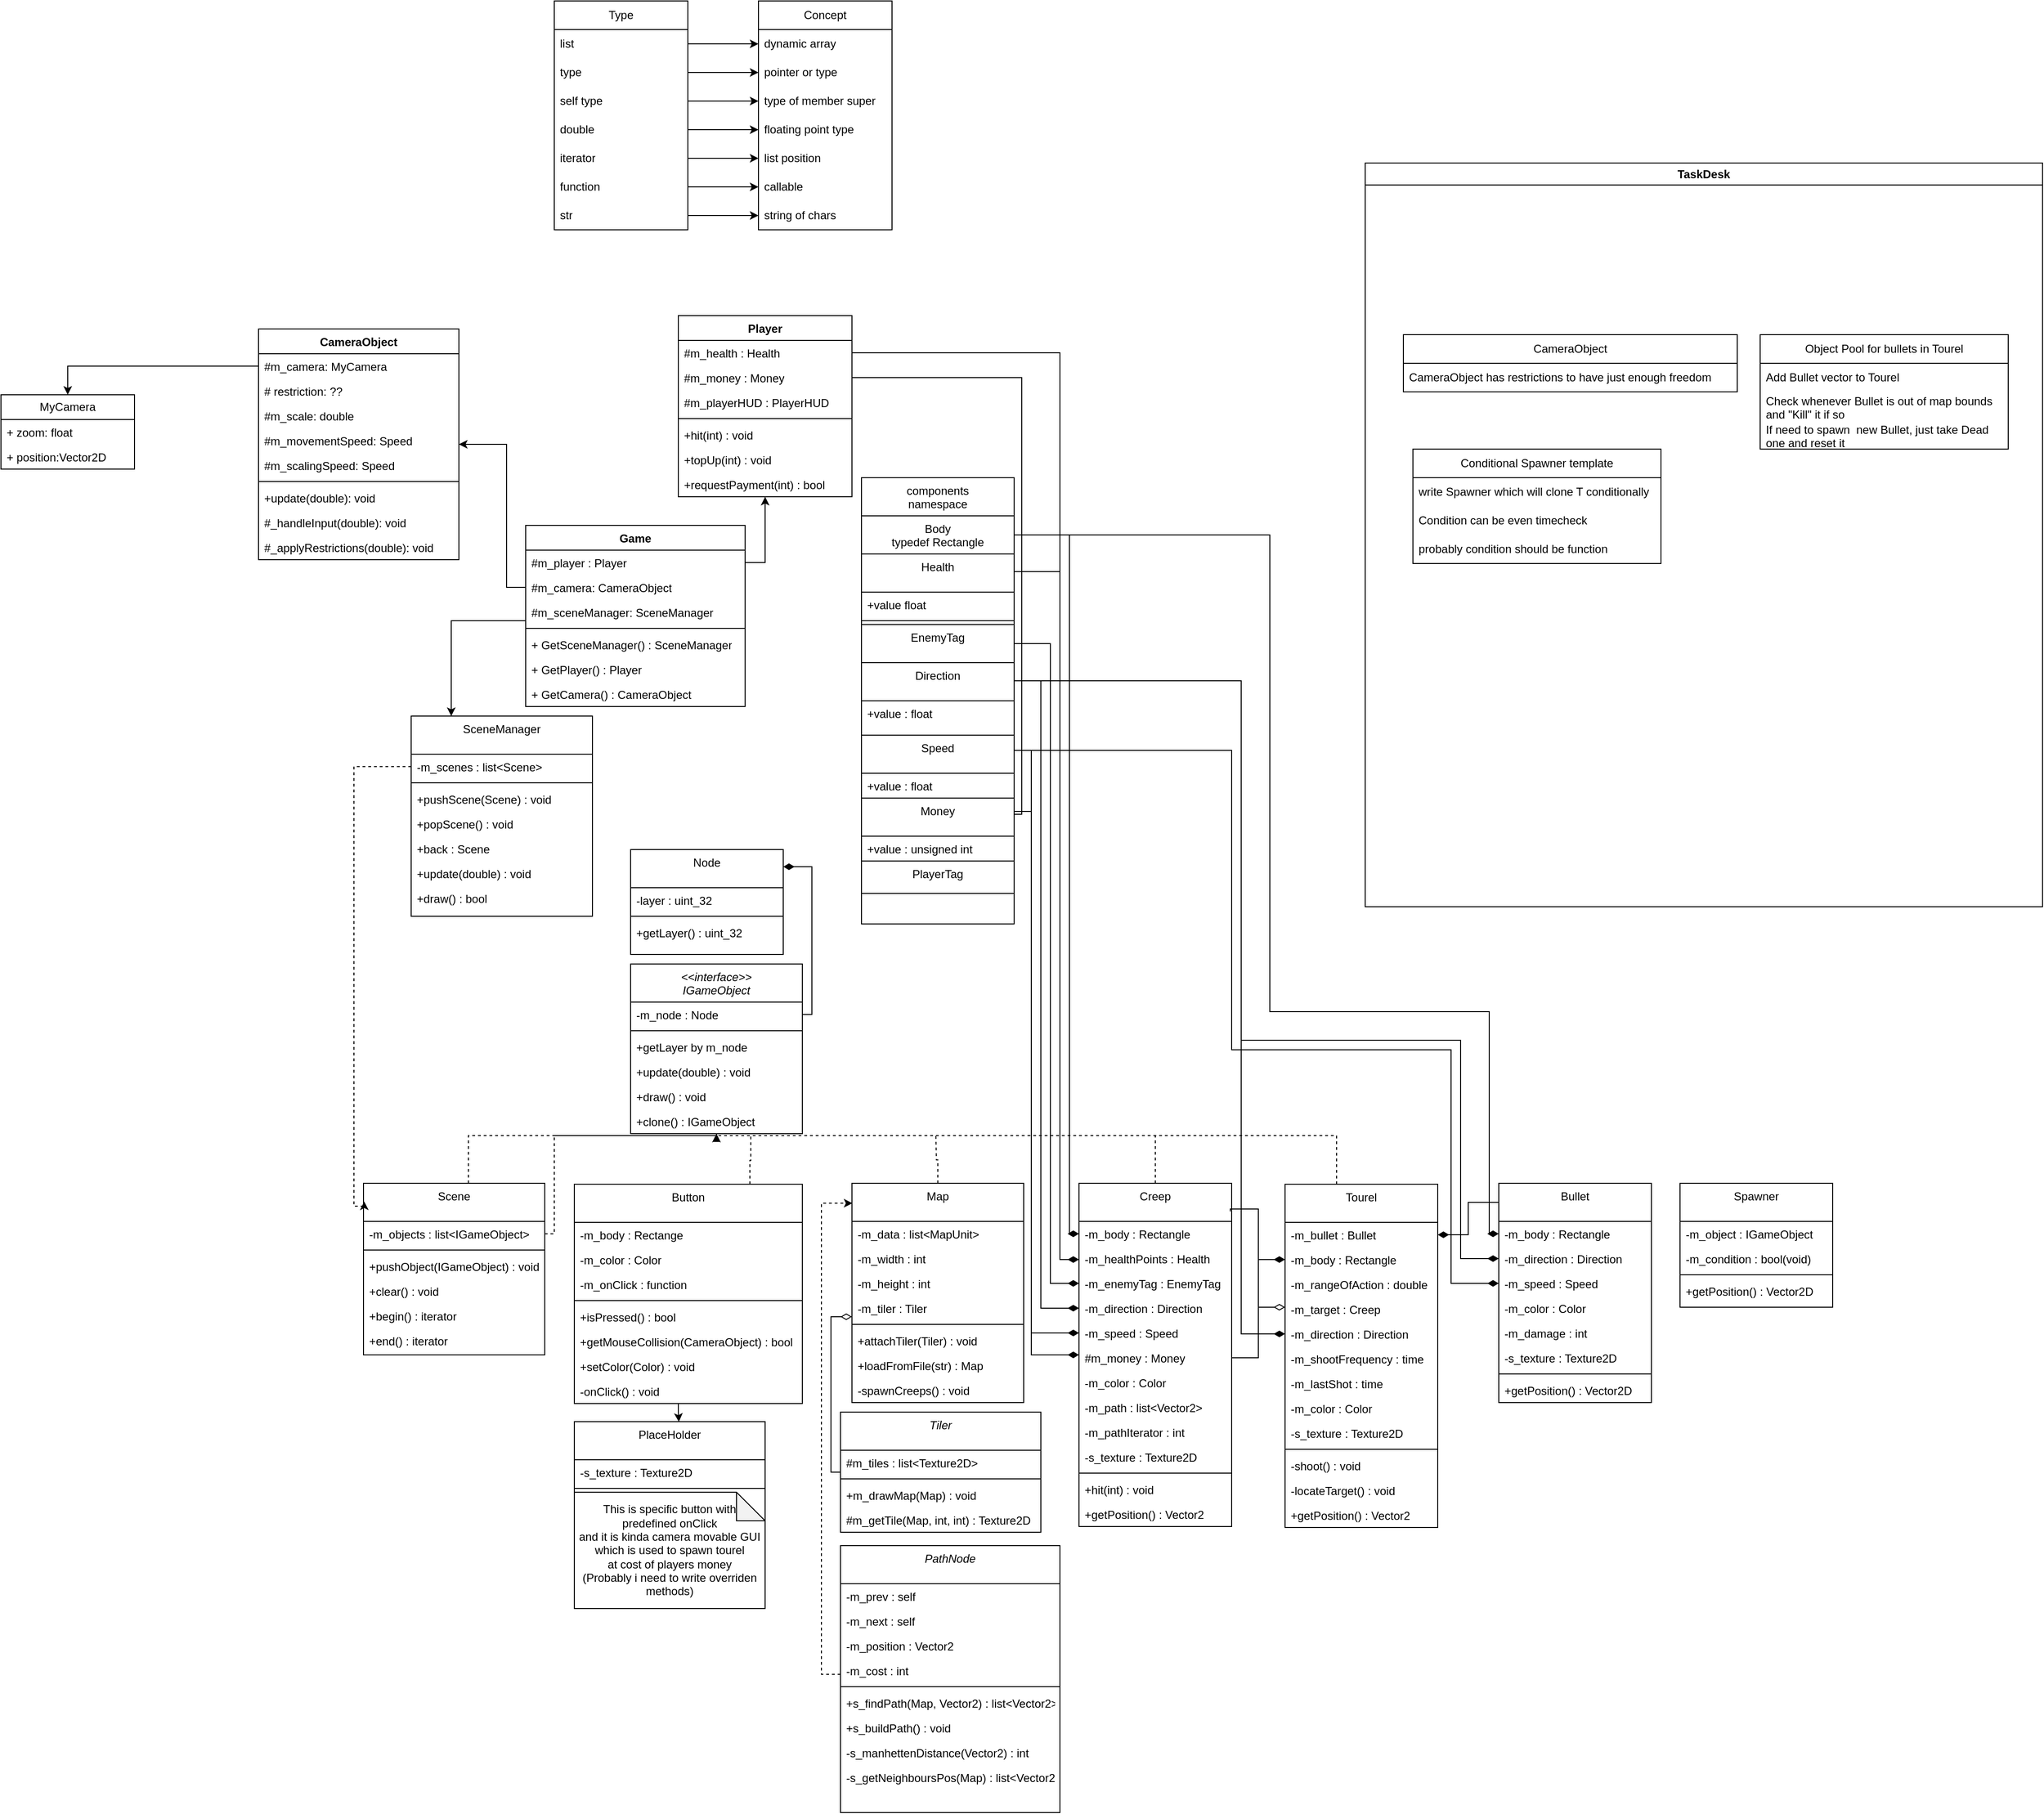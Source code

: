 <mxfile version="24.7.12">
  <diagram id="C5RBs43oDa-KdzZeNtuy" name="Page-1">
    <mxGraphModel dx="2514" dy="3205" grid="1" gridSize="10" guides="1" tooltips="1" connect="1" arrows="1" fold="1" page="1" pageScale="1" pageWidth="827" pageHeight="1169" math="0" shadow="0">
      <root>
        <mxCell id="WIyWlLk6GJQsqaUBKTNV-0" />
        <mxCell id="WIyWlLk6GJQsqaUBKTNV-1" parent="WIyWlLk6GJQsqaUBKTNV-0" />
        <mxCell id="zkfFHV4jXpPFQw0GAbJ--0" value="SceneManager&#xa;" style="swimlane;fontStyle=0;align=center;verticalAlign=top;childLayout=stackLayout;horizontal=1;startSize=40;horizontalStack=0;resizeParent=1;resizeLast=0;collapsible=1;marginBottom=0;rounded=0;shadow=0;strokeWidth=1;" parent="WIyWlLk6GJQsqaUBKTNV-1" vertex="1">
          <mxGeometry x="-20" y="-1090" width="190" height="210" as="geometry">
            <mxRectangle x="30" y="-990" width="160" height="26" as="alternateBounds" />
          </mxGeometry>
        </mxCell>
        <mxCell id="5rygWhRONN88SNYjt8ui-10" value="-m_scenes : list&lt;Scene&gt;" style="text;align=left;verticalAlign=top;spacingLeft=4;spacingRight=4;overflow=hidden;rotatable=0;points=[[0,0.5],[1,0.5]];portConstraint=eastwest;" parent="zkfFHV4jXpPFQw0GAbJ--0" vertex="1">
          <mxGeometry y="40" width="190" height="26" as="geometry" />
        </mxCell>
        <mxCell id="zkfFHV4jXpPFQw0GAbJ--4" value="" style="line;html=1;strokeWidth=1;align=left;verticalAlign=middle;spacingTop=-1;spacingLeft=3;spacingRight=3;rotatable=0;labelPosition=right;points=[];portConstraint=eastwest;" parent="zkfFHV4jXpPFQw0GAbJ--0" vertex="1">
          <mxGeometry y="66" width="190" height="8" as="geometry" />
        </mxCell>
        <mxCell id="5rygWhRONN88SNYjt8ui-3" value="+pushScene(Scene) : void" style="text;align=left;verticalAlign=top;spacingLeft=4;spacingRight=4;overflow=hidden;rotatable=0;points=[[0,0.5],[1,0.5]];portConstraint=eastwest;" parent="zkfFHV4jXpPFQw0GAbJ--0" vertex="1">
          <mxGeometry y="74" width="190" height="26" as="geometry" />
        </mxCell>
        <mxCell id="5rygWhRONN88SNYjt8ui-4" value="+popScene() : void" style="text;align=left;verticalAlign=top;spacingLeft=4;spacingRight=4;overflow=hidden;rotatable=0;points=[[0,0.5],[1,0.5]];portConstraint=eastwest;" parent="zkfFHV4jXpPFQw0GAbJ--0" vertex="1">
          <mxGeometry y="100" width="190" height="26" as="geometry" />
        </mxCell>
        <mxCell id="5rygWhRONN88SNYjt8ui-150" value="+back : Scene" style="text;align=left;verticalAlign=top;spacingLeft=4;spacingRight=4;overflow=hidden;rotatable=0;points=[[0,0.5],[1,0.5]];portConstraint=eastwest;" parent="zkfFHV4jXpPFQw0GAbJ--0" vertex="1">
          <mxGeometry y="126" width="190" height="26" as="geometry" />
        </mxCell>
        <mxCell id="5rygWhRONN88SNYjt8ui-6" value="+update(double) : void" style="text;align=left;verticalAlign=top;spacingLeft=4;spacingRight=4;overflow=hidden;rotatable=0;points=[[0,0.5],[1,0.5]];portConstraint=eastwest;" parent="zkfFHV4jXpPFQw0GAbJ--0" vertex="1">
          <mxGeometry y="152" width="190" height="26" as="geometry" />
        </mxCell>
        <mxCell id="5rygWhRONN88SNYjt8ui-5" value="+draw() : bool" style="text;align=left;verticalAlign=top;spacingLeft=4;spacingRight=4;overflow=hidden;rotatable=0;points=[[0,0.5],[1,0.5]];portConstraint=eastwest;" parent="zkfFHV4jXpPFQw0GAbJ--0" vertex="1">
          <mxGeometry y="178" width="190" height="26" as="geometry" />
        </mxCell>
        <mxCell id="5rygWhRONN88SNYjt8ui-62" value="Scene" style="swimlane;fontStyle=0;align=center;verticalAlign=top;childLayout=stackLayout;horizontal=1;startSize=40;horizontalStack=0;resizeParent=1;resizeLast=0;collapsible=1;marginBottom=0;rounded=0;shadow=0;strokeWidth=1;" parent="WIyWlLk6GJQsqaUBKTNV-1" vertex="1">
          <mxGeometry x="-70" y="-600" width="190" height="180" as="geometry">
            <mxRectangle x="220" y="70" width="160" height="26" as="alternateBounds" />
          </mxGeometry>
        </mxCell>
        <mxCell id="5rygWhRONN88SNYjt8ui-63" value="-m_objects : list&lt;IGameObject&gt;" style="text;align=left;verticalAlign=top;spacingLeft=4;spacingRight=4;overflow=hidden;rotatable=0;points=[[0,0.5],[1,0.5]];portConstraint=eastwest;" parent="5rygWhRONN88SNYjt8ui-62" vertex="1">
          <mxGeometry y="40" width="190" height="26" as="geometry" />
        </mxCell>
        <mxCell id="5rygWhRONN88SNYjt8ui-64" value="" style="line;html=1;strokeWidth=1;align=left;verticalAlign=middle;spacingTop=-1;spacingLeft=3;spacingRight=3;rotatable=0;labelPosition=right;points=[];portConstraint=eastwest;" parent="5rygWhRONN88SNYjt8ui-62" vertex="1">
          <mxGeometry y="66" width="190" height="8" as="geometry" />
        </mxCell>
        <mxCell id="5rygWhRONN88SNYjt8ui-65" value="+pushObject(IGameObject) : void" style="text;align=left;verticalAlign=top;spacingLeft=4;spacingRight=4;overflow=hidden;rotatable=0;points=[[0,0.5],[1,0.5]];portConstraint=eastwest;" parent="5rygWhRONN88SNYjt8ui-62" vertex="1">
          <mxGeometry y="74" width="190" height="26" as="geometry" />
        </mxCell>
        <mxCell id="5rygWhRONN88SNYjt8ui-66" value="+clear() : void" style="text;align=left;verticalAlign=top;spacingLeft=4;spacingRight=4;overflow=hidden;rotatable=0;points=[[0,0.5],[1,0.5]];portConstraint=eastwest;" parent="5rygWhRONN88SNYjt8ui-62" vertex="1">
          <mxGeometry y="100" width="190" height="26" as="geometry" />
        </mxCell>
        <mxCell id="muvpBoI5yuBOFcIrjpcm-28" value="+begin() : iterator" style="text;align=left;verticalAlign=top;spacingLeft=4;spacingRight=4;overflow=hidden;rotatable=0;points=[[0,0.5],[1,0.5]];portConstraint=eastwest;" parent="5rygWhRONN88SNYjt8ui-62" vertex="1">
          <mxGeometry y="126" width="190" height="26" as="geometry" />
        </mxCell>
        <mxCell id="muvpBoI5yuBOFcIrjpcm-29" value="+end() : iterator" style="text;align=left;verticalAlign=top;spacingLeft=4;spacingRight=4;overflow=hidden;rotatable=0;points=[[0,0.5],[1,0.5]];portConstraint=eastwest;" parent="5rygWhRONN88SNYjt8ui-62" vertex="1">
          <mxGeometry y="152" width="190" height="26" as="geometry" />
        </mxCell>
        <mxCell id="5rygWhRONN88SNYjt8ui-72" value="&lt;&lt;interface&gt;&gt;&#xa;IGameObject&#xa;" style="swimlane;fontStyle=2;align=center;verticalAlign=top;childLayout=stackLayout;horizontal=1;startSize=40;horizontalStack=0;resizeParent=1;resizeLast=0;collapsible=1;marginBottom=0;rounded=0;shadow=0;strokeWidth=1;" parent="WIyWlLk6GJQsqaUBKTNV-1" vertex="1">
          <mxGeometry x="210" y="-830" width="180" height="178" as="geometry">
            <mxRectangle x="220" y="70" width="160" height="26" as="alternateBounds" />
          </mxGeometry>
        </mxCell>
        <mxCell id="b3c_SwX3CGdLqoRGaVpB-6" value="-m_node : Node" style="text;align=left;verticalAlign=top;spacingLeft=4;spacingRight=4;overflow=hidden;rotatable=0;points=[[0,0.5],[1,0.5]];portConstraint=eastwest;" parent="5rygWhRONN88SNYjt8ui-72" vertex="1">
          <mxGeometry y="40" width="180" height="26" as="geometry" />
        </mxCell>
        <mxCell id="5rygWhRONN88SNYjt8ui-74" value="" style="line;html=1;strokeWidth=1;align=left;verticalAlign=middle;spacingTop=-1;spacingLeft=3;spacingRight=3;rotatable=0;labelPosition=right;points=[];portConstraint=eastwest;" parent="5rygWhRONN88SNYjt8ui-72" vertex="1">
          <mxGeometry y="66" width="180" height="8" as="geometry" />
        </mxCell>
        <mxCell id="b3c_SwX3CGdLqoRGaVpB-7" value="+getLayer by m_node" style="text;align=left;verticalAlign=top;spacingLeft=4;spacingRight=4;overflow=hidden;rotatable=0;points=[[0,0.5],[1,0.5]];portConstraint=eastwest;" parent="5rygWhRONN88SNYjt8ui-72" vertex="1">
          <mxGeometry y="74" width="180" height="26" as="geometry" />
        </mxCell>
        <mxCell id="5rygWhRONN88SNYjt8ui-75" value="+update(double) : void" style="text;align=left;verticalAlign=top;spacingLeft=4;spacingRight=4;overflow=hidden;rotatable=0;points=[[0,0.5],[1,0.5]];portConstraint=eastwest;" parent="5rygWhRONN88SNYjt8ui-72" vertex="1">
          <mxGeometry y="100" width="180" height="26" as="geometry" />
        </mxCell>
        <mxCell id="5rygWhRONN88SNYjt8ui-76" value="+draw() : void" style="text;align=left;verticalAlign=top;spacingLeft=4;spacingRight=4;overflow=hidden;rotatable=0;points=[[0,0.5],[1,0.5]];portConstraint=eastwest;" parent="5rygWhRONN88SNYjt8ui-72" vertex="1">
          <mxGeometry y="126" width="180" height="26" as="geometry" />
        </mxCell>
        <mxCell id="Yk1TS9U53KZV7oq_ULZb-18" value="+clone() : IGameObject" style="text;align=left;verticalAlign=top;spacingLeft=4;spacingRight=4;overflow=hidden;rotatable=0;points=[[0,0.5],[1,0.5]];portConstraint=eastwest;" vertex="1" parent="5rygWhRONN88SNYjt8ui-72">
          <mxGeometry y="152" width="180" height="26" as="geometry" />
        </mxCell>
        <mxCell id="5rygWhRONN88SNYjt8ui-113" value="Button" style="swimlane;fontStyle=0;align=center;verticalAlign=top;childLayout=stackLayout;horizontal=1;startSize=40;horizontalStack=0;resizeParent=1;resizeLast=0;collapsible=1;marginBottom=0;rounded=0;shadow=0;strokeWidth=1;" parent="WIyWlLk6GJQsqaUBKTNV-1" vertex="1">
          <mxGeometry x="151" y="-599" width="239" height="230" as="geometry">
            <mxRectangle x="220" y="70" width="160" height="26" as="alternateBounds" />
          </mxGeometry>
        </mxCell>
        <mxCell id="5rygWhRONN88SNYjt8ui-114" value="-m_body : Rectange " style="text;align=left;verticalAlign=top;spacingLeft=4;spacingRight=4;overflow=hidden;rotatable=0;points=[[0,0.5],[1,0.5]];portConstraint=eastwest;" parent="5rygWhRONN88SNYjt8ui-113" vertex="1">
          <mxGeometry y="40" width="239" height="26" as="geometry" />
        </mxCell>
        <mxCell id="5rygWhRONN88SNYjt8ui-124" value="-m_color : Color" style="text;align=left;verticalAlign=top;spacingLeft=4;spacingRight=4;overflow=hidden;rotatable=0;points=[[0,0.5],[1,0.5]];portConstraint=eastwest;" parent="5rygWhRONN88SNYjt8ui-113" vertex="1">
          <mxGeometry y="66" width="239" height="26" as="geometry" />
        </mxCell>
        <mxCell id="5rygWhRONN88SNYjt8ui-119" value="-m_onClick : function" style="text;align=left;verticalAlign=top;spacingLeft=4;spacingRight=4;overflow=hidden;rotatable=0;points=[[0,0.5],[1,0.5]];portConstraint=eastwest;" parent="5rygWhRONN88SNYjt8ui-113" vertex="1">
          <mxGeometry y="92" width="239" height="26" as="geometry" />
        </mxCell>
        <mxCell id="5rygWhRONN88SNYjt8ui-115" value="" style="line;html=1;strokeWidth=1;align=left;verticalAlign=middle;spacingTop=-1;spacingLeft=3;spacingRight=3;rotatable=0;labelPosition=right;points=[];portConstraint=eastwest;" parent="5rygWhRONN88SNYjt8ui-113" vertex="1">
          <mxGeometry y="118" width="239" height="8" as="geometry" />
        </mxCell>
        <mxCell id="5rygWhRONN88SNYjt8ui-116" value="+isPressed() : bool " style="text;align=left;verticalAlign=top;spacingLeft=4;spacingRight=4;overflow=hidden;rotatable=0;points=[[0,0.5],[1,0.5]];portConstraint=eastwest;" parent="5rygWhRONN88SNYjt8ui-113" vertex="1">
          <mxGeometry y="126" width="239" height="26" as="geometry" />
        </mxCell>
        <mxCell id="Yk1TS9U53KZV7oq_ULZb-10" value="+getMouseCollision(CameraObject) : bool " style="text;align=left;verticalAlign=top;spacingLeft=4;spacingRight=4;overflow=hidden;rotatable=0;points=[[0,0.5],[1,0.5]];portConstraint=eastwest;" vertex="1" parent="5rygWhRONN88SNYjt8ui-113">
          <mxGeometry y="152" width="239" height="26" as="geometry" />
        </mxCell>
        <mxCell id="5rygWhRONN88SNYjt8ui-126" value="+setColor(Color) : void" style="text;align=left;verticalAlign=top;spacingLeft=4;spacingRight=4;overflow=hidden;rotatable=0;points=[[0,0.5],[1,0.5]];portConstraint=eastwest;" parent="5rygWhRONN88SNYjt8ui-113" vertex="1">
          <mxGeometry y="178" width="239" height="26" as="geometry" />
        </mxCell>
        <mxCell id="5rygWhRONN88SNYjt8ui-117" value="-onClick() : void" style="text;align=left;verticalAlign=top;spacingLeft=4;spacingRight=4;overflow=hidden;rotatable=0;points=[[0,0.5],[1,0.5]];portConstraint=eastwest;" parent="5rygWhRONN88SNYjt8ui-113" vertex="1">
          <mxGeometry y="204" width="239" height="26" as="geometry" />
        </mxCell>
        <mxCell id="5rygWhRONN88SNYjt8ui-140" value="Node" style="swimlane;fontStyle=0;align=center;verticalAlign=top;childLayout=stackLayout;horizontal=1;startSize=40;horizontalStack=0;resizeParent=1;resizeLast=0;collapsible=1;marginBottom=0;rounded=0;shadow=0;strokeWidth=1;" parent="WIyWlLk6GJQsqaUBKTNV-1" vertex="1">
          <mxGeometry x="210" y="-950" width="160" height="110" as="geometry">
            <mxRectangle x="220" y="70" width="160" height="26" as="alternateBounds" />
          </mxGeometry>
        </mxCell>
        <mxCell id="5rygWhRONN88SNYjt8ui-147" value="-layer : uint_32" style="text;align=left;verticalAlign=top;spacingLeft=4;spacingRight=4;overflow=hidden;rotatable=0;points=[[0,0.5],[1,0.5]];portConstraint=eastwest;" parent="5rygWhRONN88SNYjt8ui-140" vertex="1">
          <mxGeometry y="40" width="160" height="26" as="geometry" />
        </mxCell>
        <mxCell id="5rygWhRONN88SNYjt8ui-141" value="" style="line;html=1;strokeWidth=1;align=left;verticalAlign=middle;spacingTop=-1;spacingLeft=3;spacingRight=3;rotatable=0;labelPosition=right;points=[];portConstraint=eastwest;" parent="5rygWhRONN88SNYjt8ui-140" vertex="1">
          <mxGeometry y="66" width="160" height="8" as="geometry" />
        </mxCell>
        <mxCell id="5rygWhRONN88SNYjt8ui-143" value="+getLayer() : uint_32" style="text;align=left;verticalAlign=top;spacingLeft=4;spacingRight=4;overflow=hidden;rotatable=0;points=[[0,0.5],[1,0.5]];portConstraint=eastwest;" parent="5rygWhRONN88SNYjt8ui-140" vertex="1">
          <mxGeometry y="74" width="160" height="26" as="geometry" />
        </mxCell>
        <mxCell id="iSpKXZJJslrt3K8X691c-43" style="edgeStyle=orthogonalEdgeStyle;rounded=0;orthogonalLoop=1;jettySize=auto;html=1;endArrow=none;endFill=0;endSize=6;startArrow=diamondThin;startFill=0;startSize=9;" parent="WIyWlLk6GJQsqaUBKTNV-1" source="5rygWhRONN88SNYjt8ui-162" target="5rygWhRONN88SNYjt8ui-166" edge="1">
          <mxGeometry relative="1" as="geometry">
            <Array as="points">
              <mxPoint x="420" y="-460" />
              <mxPoint x="420" y="-297" />
            </Array>
          </mxGeometry>
        </mxCell>
        <mxCell id="5rygWhRONN88SNYjt8ui-151" value="Map" style="swimlane;fontStyle=0;align=center;verticalAlign=top;childLayout=stackLayout;horizontal=1;startSize=40;horizontalStack=0;resizeParent=1;resizeLast=0;collapsible=1;marginBottom=0;rounded=0;shadow=0;strokeWidth=1;" parent="WIyWlLk6GJQsqaUBKTNV-1" vertex="1">
          <mxGeometry x="442" y="-600" width="180" height="230" as="geometry">
            <mxRectangle x="220" y="70" width="160" height="26" as="alternateBounds" />
          </mxGeometry>
        </mxCell>
        <mxCell id="5rygWhRONN88SNYjt8ui-152" value="-m_data : list&lt;MapUnit&gt;" style="text;align=left;verticalAlign=top;spacingLeft=4;spacingRight=4;overflow=hidden;rotatable=0;points=[[0,0.5],[1,0.5]];portConstraint=eastwest;" parent="5rygWhRONN88SNYjt8ui-151" vertex="1">
          <mxGeometry y="40" width="180" height="26" as="geometry" />
        </mxCell>
        <mxCell id="5rygWhRONN88SNYjt8ui-160" value="-m_width : int" style="text;align=left;verticalAlign=top;spacingLeft=4;spacingRight=4;overflow=hidden;rotatable=0;points=[[0,0.5],[1,0.5]];portConstraint=eastwest;" parent="5rygWhRONN88SNYjt8ui-151" vertex="1">
          <mxGeometry y="66" width="180" height="26" as="geometry" />
        </mxCell>
        <mxCell id="5rygWhRONN88SNYjt8ui-161" value="-m_height : int" style="text;align=left;verticalAlign=top;spacingLeft=4;spacingRight=4;overflow=hidden;rotatable=0;points=[[0,0.5],[1,0.5]];portConstraint=eastwest;" parent="5rygWhRONN88SNYjt8ui-151" vertex="1">
          <mxGeometry y="92" width="180" height="26" as="geometry" />
        </mxCell>
        <mxCell id="5rygWhRONN88SNYjt8ui-162" value="-m_tiler : Tiler" style="text;align=left;verticalAlign=top;spacingLeft=4;spacingRight=4;overflow=hidden;rotatable=0;points=[[0,0.5],[1,0.5]];portConstraint=eastwest;" parent="5rygWhRONN88SNYjt8ui-151" vertex="1">
          <mxGeometry y="118" width="180" height="26" as="geometry" />
        </mxCell>
        <mxCell id="5rygWhRONN88SNYjt8ui-153" value="" style="line;html=1;strokeWidth=1;align=left;verticalAlign=middle;spacingTop=-1;spacingLeft=3;spacingRight=3;rotatable=0;labelPosition=right;points=[];portConstraint=eastwest;" parent="5rygWhRONN88SNYjt8ui-151" vertex="1">
          <mxGeometry y="144" width="180" height="8" as="geometry" />
        </mxCell>
        <mxCell id="5rygWhRONN88SNYjt8ui-154" value="+attachTiler(Tiler) : void" style="text;align=left;verticalAlign=top;spacingLeft=4;spacingRight=4;overflow=hidden;rotatable=0;points=[[0,0.5],[1,0.5]];portConstraint=eastwest;" parent="5rygWhRONN88SNYjt8ui-151" vertex="1">
          <mxGeometry y="152" width="180" height="26" as="geometry" />
        </mxCell>
        <mxCell id="5rygWhRONN88SNYjt8ui-158" value="+loadFromFile(str) : Map" style="text;align=left;verticalAlign=top;spacingLeft=4;spacingRight=4;overflow=hidden;rotatable=0;points=[[0,0.5],[1,0.5]];portConstraint=eastwest;" parent="5rygWhRONN88SNYjt8ui-151" vertex="1">
          <mxGeometry y="178" width="180" height="26" as="geometry" />
        </mxCell>
        <mxCell id="5rygWhRONN88SNYjt8ui-171" value="-spawnCreeps() : void" style="text;align=left;verticalAlign=top;spacingLeft=4;spacingRight=4;overflow=hidden;rotatable=0;points=[[0,0.5],[1,0.5]];portConstraint=eastwest;" parent="5rygWhRONN88SNYjt8ui-151" vertex="1">
          <mxGeometry y="204" width="180" height="26" as="geometry" />
        </mxCell>
        <mxCell id="5rygWhRONN88SNYjt8ui-166" value="Tiler" style="swimlane;fontStyle=2;align=center;verticalAlign=top;childLayout=stackLayout;horizontal=1;startSize=40;horizontalStack=0;resizeParent=1;resizeLast=0;collapsible=1;marginBottom=0;rounded=0;shadow=0;strokeWidth=1;" parent="WIyWlLk6GJQsqaUBKTNV-1" vertex="1">
          <mxGeometry x="430" y="-360" width="210" height="126" as="geometry">
            <mxRectangle x="220" y="70" width="160" height="26" as="alternateBounds" />
          </mxGeometry>
        </mxCell>
        <mxCell id="5rygWhRONN88SNYjt8ui-167" value="#m_tiles : list&lt;Texture2D&gt;" style="text;align=left;verticalAlign=top;spacingLeft=4;spacingRight=4;overflow=hidden;rotatable=0;points=[[0,0.5],[1,0.5]];portConstraint=eastwest;" parent="5rygWhRONN88SNYjt8ui-166" vertex="1">
          <mxGeometry y="40" width="210" height="26" as="geometry" />
        </mxCell>
        <mxCell id="5rygWhRONN88SNYjt8ui-168" value="" style="line;html=1;strokeWidth=1;align=left;verticalAlign=middle;spacingTop=-1;spacingLeft=3;spacingRight=3;rotatable=0;labelPosition=right;points=[];portConstraint=eastwest;" parent="5rygWhRONN88SNYjt8ui-166" vertex="1">
          <mxGeometry y="66" width="210" height="8" as="geometry" />
        </mxCell>
        <mxCell id="5rygWhRONN88SNYjt8ui-169" value="+m_drawMap(Map) : void" style="text;align=left;verticalAlign=top;spacingLeft=4;spacingRight=4;overflow=hidden;rotatable=0;points=[[0,0.5],[1,0.5]];portConstraint=eastwest;" parent="5rygWhRONN88SNYjt8ui-166" vertex="1">
          <mxGeometry y="74" width="210" height="26" as="geometry" />
        </mxCell>
        <mxCell id="iSpKXZJJslrt3K8X691c-48" value="#m_getTile(Map, int, int) : Texture2D" style="text;align=left;verticalAlign=top;spacingLeft=4;spacingRight=4;overflow=hidden;rotatable=0;points=[[0,0.5],[1,0.5]];portConstraint=eastwest;" parent="5rygWhRONN88SNYjt8ui-166" vertex="1">
          <mxGeometry y="100" width="210" height="26" as="geometry" />
        </mxCell>
        <mxCell id="5rygWhRONN88SNYjt8ui-174" value="Creep" style="swimlane;fontStyle=0;align=center;verticalAlign=top;childLayout=stackLayout;horizontal=1;startSize=40;horizontalStack=0;resizeParent=1;resizeLast=0;collapsible=1;marginBottom=0;rounded=0;shadow=0;strokeWidth=1;" parent="WIyWlLk6GJQsqaUBKTNV-1" vertex="1">
          <mxGeometry x="680" y="-600" width="160" height="360" as="geometry">
            <mxRectangle x="220" y="70" width="160" height="26" as="alternateBounds" />
          </mxGeometry>
        </mxCell>
        <mxCell id="5rygWhRONN88SNYjt8ui-175" value="-m_body : Rectangle" style="text;align=left;verticalAlign=top;spacingLeft=4;spacingRight=4;overflow=hidden;rotatable=0;points=[[0,0.5],[1,0.5]];portConstraint=eastwest;" parent="5rygWhRONN88SNYjt8ui-174" vertex="1">
          <mxGeometry y="40" width="160" height="26" as="geometry" />
        </mxCell>
        <mxCell id="sOrNMbXC4IDYlmC76Fjy-10" value="-m_healthPoints : Health" style="text;align=left;verticalAlign=top;spacingLeft=4;spacingRight=4;overflow=hidden;rotatable=0;points=[[0,0.5],[1,0.5]];portConstraint=eastwest;" parent="5rygWhRONN88SNYjt8ui-174" vertex="1">
          <mxGeometry y="66" width="160" height="26" as="geometry" />
        </mxCell>
        <mxCell id="muvpBoI5yuBOFcIrjpcm-61" value="-m_enemyTag : EnemyTag" style="text;align=left;verticalAlign=top;spacingLeft=4;spacingRight=4;overflow=hidden;rotatable=0;points=[[0,0.5],[1,0.5]];portConstraint=eastwest;" parent="5rygWhRONN88SNYjt8ui-174" vertex="1">
          <mxGeometry y="92" width="160" height="26" as="geometry" />
        </mxCell>
        <mxCell id="sOrNMbXC4IDYlmC76Fjy-3" value="-m_direction : Direction" style="text;align=left;verticalAlign=top;spacingLeft=4;spacingRight=4;overflow=hidden;rotatable=0;points=[[0,0.5],[1,0.5]];portConstraint=eastwest;" parent="5rygWhRONN88SNYjt8ui-174" vertex="1">
          <mxGeometry y="118" width="160" height="26" as="geometry" />
        </mxCell>
        <mxCell id="sOrNMbXC4IDYlmC76Fjy-2" value="-m_speed : Speed" style="text;align=left;verticalAlign=top;spacingLeft=4;spacingRight=4;overflow=hidden;rotatable=0;points=[[0,0.5],[1,0.5]];portConstraint=eastwest;" parent="5rygWhRONN88SNYjt8ui-174" vertex="1">
          <mxGeometry y="144" width="160" height="26" as="geometry" />
        </mxCell>
        <mxCell id="Yk1TS9U53KZV7oq_ULZb-33" value="#m_money : Money" style="text;strokeColor=none;fillColor=none;align=left;verticalAlign=top;spacingLeft=4;spacingRight=4;overflow=hidden;rotatable=0;points=[[0,0.5],[1,0.5]];portConstraint=eastwest;whiteSpace=wrap;html=1;" vertex="1" parent="5rygWhRONN88SNYjt8ui-174">
          <mxGeometry y="170" width="160" height="26" as="geometry" />
        </mxCell>
        <mxCell id="sOrNMbXC4IDYlmC76Fjy-0" value="-m_color : Color" style="text;align=left;verticalAlign=top;spacingLeft=4;spacingRight=4;overflow=hidden;rotatable=0;points=[[0,0.5],[1,0.5]];portConstraint=eastwest;" parent="5rygWhRONN88SNYjt8ui-174" vertex="1">
          <mxGeometry y="196" width="160" height="26" as="geometry" />
        </mxCell>
        <mxCell id="sOrNMbXC4IDYlmC76Fjy-4" value="-m_path : list&lt;Vector2&gt;" style="text;align=left;verticalAlign=top;spacingLeft=4;spacingRight=4;overflow=hidden;rotatable=0;points=[[0,0.5],[1,0.5]];portConstraint=eastwest;" parent="5rygWhRONN88SNYjt8ui-174" vertex="1">
          <mxGeometry y="222" width="160" height="26" as="geometry" />
        </mxCell>
        <mxCell id="sOrNMbXC4IDYlmC76Fjy-5" value="-m_pathIterator : int" style="text;align=left;verticalAlign=top;spacingLeft=4;spacingRight=4;overflow=hidden;rotatable=0;points=[[0,0.5],[1,0.5]];portConstraint=eastwest;" parent="5rygWhRONN88SNYjt8ui-174" vertex="1">
          <mxGeometry y="248" width="160" height="26" as="geometry" />
        </mxCell>
        <mxCell id="sOrNMbXC4IDYlmC76Fjy-11" value="-s_texture : Texture2D" style="text;align=left;verticalAlign=top;spacingLeft=4;spacingRight=4;overflow=hidden;rotatable=0;points=[[0,0.5],[1,0.5]];portConstraint=eastwest;" parent="5rygWhRONN88SNYjt8ui-174" vertex="1">
          <mxGeometry y="274" width="160" height="26" as="geometry" />
        </mxCell>
        <mxCell id="5rygWhRONN88SNYjt8ui-176" value="" style="line;html=1;strokeWidth=1;align=left;verticalAlign=middle;spacingTop=-1;spacingLeft=3;spacingRight=3;rotatable=0;labelPosition=right;points=[];portConstraint=eastwest;" parent="5rygWhRONN88SNYjt8ui-174" vertex="1">
          <mxGeometry y="300" width="160" height="8" as="geometry" />
        </mxCell>
        <mxCell id="sOrNMbXC4IDYlmC76Fjy-1" value="+hit(int) : void" style="text;align=left;verticalAlign=top;spacingLeft=4;spacingRight=4;overflow=hidden;rotatable=0;points=[[0,0.5],[1,0.5]];portConstraint=eastwest;" parent="5rygWhRONN88SNYjt8ui-174" vertex="1">
          <mxGeometry y="308" width="160" height="26" as="geometry" />
        </mxCell>
        <mxCell id="57HEkyMDVmlf4uenoFg5-39" value="+getPosition() : Vector2" style="text;align=left;verticalAlign=top;spacingLeft=4;spacingRight=4;overflow=hidden;rotatable=0;points=[[0,0.5],[1,0.5]];portConstraint=eastwest;" parent="5rygWhRONN88SNYjt8ui-174" vertex="1">
          <mxGeometry y="334" width="160" height="26" as="geometry" />
        </mxCell>
        <mxCell id="muvpBoI5yuBOFcIrjpcm-0" style="edgeStyle=orthogonalEdgeStyle;rounded=0;orthogonalLoop=1;jettySize=auto;html=1;exitX=0;exitY=0.5;exitDx=0;exitDy=0;entryX=0.003;entryY=0.091;entryDx=0;entryDy=0;entryPerimeter=0;dashed=1;" parent="WIyWlLk6GJQsqaUBKTNV-1" source="sOrNMbXC4IDYlmC76Fjy-17" target="5rygWhRONN88SNYjt8ui-151" edge="1">
          <mxGeometry relative="1" as="geometry">
            <Array as="points">
              <mxPoint x="410" y="-85" />
              <mxPoint x="410" y="-579" />
            </Array>
          </mxGeometry>
        </mxCell>
        <mxCell id="sOrNMbXC4IDYlmC76Fjy-14" value="PathNode" style="swimlane;fontStyle=2;align=center;verticalAlign=top;childLayout=stackLayout;horizontal=1;startSize=40;horizontalStack=0;resizeParent=1;resizeLast=0;collapsible=1;marginBottom=0;rounded=0;shadow=0;strokeWidth=1;" parent="WIyWlLk6GJQsqaUBKTNV-1" vertex="1">
          <mxGeometry x="430" y="-220" width="230" height="280" as="geometry">
            <mxRectangle x="220" y="70" width="160" height="26" as="alternateBounds" />
          </mxGeometry>
        </mxCell>
        <mxCell id="sOrNMbXC4IDYlmC76Fjy-15" value="-m_prev : self" style="text;align=left;verticalAlign=top;spacingLeft=4;spacingRight=4;overflow=hidden;rotatable=0;points=[[0,0.5],[1,0.5]];portConstraint=eastwest;" parent="sOrNMbXC4IDYlmC76Fjy-14" vertex="1">
          <mxGeometry y="40" width="230" height="26" as="geometry" />
        </mxCell>
        <mxCell id="sOrNMbXC4IDYlmC76Fjy-18" value="-m_next : self" style="text;align=left;verticalAlign=top;spacingLeft=4;spacingRight=4;overflow=hidden;rotatable=0;points=[[0,0.5],[1,0.5]];portConstraint=eastwest;" parent="sOrNMbXC4IDYlmC76Fjy-14" vertex="1">
          <mxGeometry y="66" width="230" height="26" as="geometry" />
        </mxCell>
        <mxCell id="sOrNMbXC4IDYlmC76Fjy-22" value="-m_position : Vector2" style="text;align=left;verticalAlign=top;spacingLeft=4;spacingRight=4;overflow=hidden;rotatable=0;points=[[0,0.5],[1,0.5]];portConstraint=eastwest;" parent="sOrNMbXC4IDYlmC76Fjy-14" vertex="1">
          <mxGeometry y="92" width="230" height="26" as="geometry" />
        </mxCell>
        <mxCell id="sOrNMbXC4IDYlmC76Fjy-23" value="-m_cost : int" style="text;align=left;verticalAlign=top;spacingLeft=4;spacingRight=4;overflow=hidden;rotatable=0;points=[[0,0.5],[1,0.5]];portConstraint=eastwest;" parent="sOrNMbXC4IDYlmC76Fjy-14" vertex="1">
          <mxGeometry y="118" width="230" height="26" as="geometry" />
        </mxCell>
        <mxCell id="sOrNMbXC4IDYlmC76Fjy-16" value="" style="line;html=1;strokeWidth=1;align=left;verticalAlign=middle;spacingTop=-1;spacingLeft=3;spacingRight=3;rotatable=0;labelPosition=right;points=[];portConstraint=eastwest;" parent="sOrNMbXC4IDYlmC76Fjy-14" vertex="1">
          <mxGeometry y="144" width="230" height="8" as="geometry" />
        </mxCell>
        <mxCell id="sOrNMbXC4IDYlmC76Fjy-17" value="+s_findPath(Map, Vector2) : list&lt;Vector2&gt; " style="text;align=left;verticalAlign=top;spacingLeft=4;spacingRight=4;overflow=hidden;rotatable=0;points=[[0,0.5],[1,0.5]];portConstraint=eastwest;" parent="sOrNMbXC4IDYlmC76Fjy-14" vertex="1">
          <mxGeometry y="152" width="230" height="26" as="geometry" />
        </mxCell>
        <mxCell id="sOrNMbXC4IDYlmC76Fjy-24" value="+s_buildPath() : void" style="text;align=left;verticalAlign=top;spacingLeft=4;spacingRight=4;overflow=hidden;rotatable=0;points=[[0,0.5],[1,0.5]];portConstraint=eastwest;labelBackgroundColor=default;" parent="sOrNMbXC4IDYlmC76Fjy-14" vertex="1">
          <mxGeometry y="178" width="230" height="26" as="geometry" />
        </mxCell>
        <mxCell id="sOrNMbXC4IDYlmC76Fjy-19" value="-s_manhettenDistance(Vector2) : int" style="text;align=left;verticalAlign=top;spacingLeft=4;spacingRight=4;overflow=hidden;rotatable=0;points=[[0,0.5],[1,0.5]];portConstraint=eastwest;" parent="sOrNMbXC4IDYlmC76Fjy-14" vertex="1">
          <mxGeometry y="204" width="230" height="26" as="geometry" />
        </mxCell>
        <mxCell id="sOrNMbXC4IDYlmC76Fjy-21" value="-s_getNeighboursPos(Map) : list&lt;Vector2&gt;" style="text;align=left;verticalAlign=top;spacingLeft=4;spacingRight=4;overflow=hidden;rotatable=0;points=[[0,0.5],[1,0.5]];portConstraint=eastwest;" parent="sOrNMbXC4IDYlmC76Fjy-14" vertex="1">
          <mxGeometry y="230" width="230" height="26" as="geometry" />
        </mxCell>
        <mxCell id="b3c_SwX3CGdLqoRGaVpB-2" value="Tourel" style="swimlane;fontStyle=0;align=center;verticalAlign=top;childLayout=stackLayout;horizontal=1;startSize=40;horizontalStack=0;resizeParent=1;resizeLast=0;collapsible=1;marginBottom=0;rounded=0;shadow=0;strokeWidth=1;" parent="WIyWlLk6GJQsqaUBKTNV-1" vertex="1">
          <mxGeometry x="896" y="-599" width="160" height="360" as="geometry">
            <mxRectangle x="220" y="70" width="160" height="26" as="alternateBounds" />
          </mxGeometry>
        </mxCell>
        <mxCell id="muvpBoI5yuBOFcIrjpcm-10" value="-m_bullet : Bullet" style="text;align=left;verticalAlign=top;spacingLeft=4;spacingRight=4;overflow=hidden;rotatable=0;points=[[0,0.5],[1,0.5]];portConstraint=eastwest;" parent="b3c_SwX3CGdLqoRGaVpB-2" vertex="1">
          <mxGeometry y="40" width="160" height="26" as="geometry" />
        </mxCell>
        <mxCell id="muvpBoI5yuBOFcIrjpcm-27" value="-m_body : Rectangle" style="text;align=left;verticalAlign=top;spacingLeft=4;spacingRight=4;overflow=hidden;rotatable=0;points=[[0,0.5],[1,0.5]];portConstraint=eastwest;" parent="b3c_SwX3CGdLqoRGaVpB-2" vertex="1">
          <mxGeometry y="66" width="160" height="26" as="geometry" />
        </mxCell>
        <mxCell id="muvpBoI5yuBOFcIrjpcm-25" value="-m_rangeOfAction : double" style="text;align=left;verticalAlign=top;spacingLeft=4;spacingRight=4;overflow=hidden;rotatable=0;points=[[0,0.5],[1,0.5]];portConstraint=eastwest;" parent="b3c_SwX3CGdLqoRGaVpB-2" vertex="1">
          <mxGeometry y="92" width="160" height="26" as="geometry" />
        </mxCell>
        <mxCell id="muvpBoI5yuBOFcIrjpcm-26" value="-m_target : Creep" style="text;align=left;verticalAlign=top;spacingLeft=4;spacingRight=4;overflow=hidden;rotatable=0;points=[[0,0.5],[1,0.5]];portConstraint=eastwest;" parent="b3c_SwX3CGdLqoRGaVpB-2" vertex="1">
          <mxGeometry y="118" width="160" height="26" as="geometry" />
        </mxCell>
        <mxCell id="muvpBoI5yuBOFcIrjpcm-18" value="-m_direction : Direction" style="text;align=left;verticalAlign=top;spacingLeft=4;spacingRight=4;overflow=hidden;rotatable=0;points=[[0,0.5],[1,0.5]];portConstraint=eastwest;" parent="b3c_SwX3CGdLqoRGaVpB-2" vertex="1">
          <mxGeometry y="144" width="160" height="26" as="geometry" />
        </mxCell>
        <mxCell id="130k1nIRX02G0SaL0c_t-0" value="-m_shootFrequency : time" style="text;align=left;verticalAlign=top;spacingLeft=4;spacingRight=4;overflow=hidden;rotatable=0;points=[[0,0.5],[1,0.5]];portConstraint=eastwest;" parent="b3c_SwX3CGdLqoRGaVpB-2" vertex="1">
          <mxGeometry y="170" width="160" height="26" as="geometry" />
        </mxCell>
        <mxCell id="130k1nIRX02G0SaL0c_t-1" value="-m_lastShot : time" style="text;align=left;verticalAlign=top;spacingLeft=4;spacingRight=4;overflow=hidden;rotatable=0;points=[[0,0.5],[1,0.5]];portConstraint=eastwest;" parent="b3c_SwX3CGdLqoRGaVpB-2" vertex="1">
          <mxGeometry y="196" width="160" height="26" as="geometry" />
        </mxCell>
        <mxCell id="57HEkyMDVmlf4uenoFg5-33" value="-m_color : Color" style="text;align=left;verticalAlign=top;spacingLeft=4;spacingRight=4;overflow=hidden;rotatable=0;points=[[0,0.5],[1,0.5]];portConstraint=eastwest;" parent="b3c_SwX3CGdLqoRGaVpB-2" vertex="1">
          <mxGeometry y="222" width="160" height="26" as="geometry" />
        </mxCell>
        <mxCell id="muvpBoI5yuBOFcIrjpcm-20" value="-s_texture : Texture2D" style="text;align=left;verticalAlign=top;spacingLeft=4;spacingRight=4;overflow=hidden;rotatable=0;points=[[0,0.5],[1,0.5]];portConstraint=eastwest;" parent="b3c_SwX3CGdLqoRGaVpB-2" vertex="1">
          <mxGeometry y="248" width="160" height="26" as="geometry" />
        </mxCell>
        <mxCell id="b3c_SwX3CGdLqoRGaVpB-4" value="" style="line;html=1;strokeWidth=1;align=left;verticalAlign=middle;spacingTop=-1;spacingLeft=3;spacingRight=3;rotatable=0;labelPosition=right;points=[];portConstraint=eastwest;" parent="b3c_SwX3CGdLqoRGaVpB-2" vertex="1">
          <mxGeometry y="274" width="160" height="8" as="geometry" />
        </mxCell>
        <mxCell id="b3c_SwX3CGdLqoRGaVpB-5" value="-shoot() : void" style="text;align=left;verticalAlign=top;spacingLeft=4;spacingRight=4;overflow=hidden;rotatable=0;points=[[0,0.5],[1,0.5]];portConstraint=eastwest;" parent="b3c_SwX3CGdLqoRGaVpB-2" vertex="1">
          <mxGeometry y="282" width="160" height="26" as="geometry" />
        </mxCell>
        <mxCell id="muvpBoI5yuBOFcIrjpcm-21" value="-locateTarget() : void" style="text;align=left;verticalAlign=top;spacingLeft=4;spacingRight=4;overflow=hidden;rotatable=0;points=[[0,0.5],[1,0.5]];portConstraint=eastwest;" parent="b3c_SwX3CGdLqoRGaVpB-2" vertex="1">
          <mxGeometry y="308" width="160" height="26" as="geometry" />
        </mxCell>
        <mxCell id="57HEkyMDVmlf4uenoFg5-40" value="+getPosition() : Vector2" style="text;align=left;verticalAlign=top;spacingLeft=4;spacingRight=4;overflow=hidden;rotatable=0;points=[[0,0.5],[1,0.5]];portConstraint=eastwest;" parent="b3c_SwX3CGdLqoRGaVpB-2" vertex="1">
          <mxGeometry y="334" width="160" height="26" as="geometry" />
        </mxCell>
        <mxCell id="b3c_SwX3CGdLqoRGaVpB-8" style="edgeStyle=orthogonalEdgeStyle;rounded=0;orthogonalLoop=1;jettySize=auto;html=1;endArrow=diamondThin;endFill=1;endSize=9;" parent="WIyWlLk6GJQsqaUBKTNV-1" source="b3c_SwX3CGdLqoRGaVpB-6" target="5rygWhRONN88SNYjt8ui-140" edge="1">
          <mxGeometry relative="1" as="geometry">
            <Array as="points">
              <mxPoint x="400" y="-777" />
              <mxPoint x="400" y="-932" />
            </Array>
          </mxGeometry>
        </mxCell>
        <mxCell id="muvpBoI5yuBOFcIrjpcm-11" value="Bullet" style="swimlane;fontStyle=0;align=center;verticalAlign=top;childLayout=stackLayout;horizontal=1;startSize=40;horizontalStack=0;resizeParent=1;resizeLast=0;collapsible=1;marginBottom=0;rounded=0;shadow=0;strokeWidth=1;" parent="WIyWlLk6GJQsqaUBKTNV-1" vertex="1">
          <mxGeometry x="1120" y="-600" width="160" height="230" as="geometry">
            <mxRectangle x="220" y="70" width="160" height="26" as="alternateBounds" />
          </mxGeometry>
        </mxCell>
        <mxCell id="57HEkyMDVmlf4uenoFg5-29" value="-m_body : Rectangle" style="text;align=left;verticalAlign=top;spacingLeft=4;spacingRight=4;overflow=hidden;rotatable=0;points=[[0,0.5],[1,0.5]];portConstraint=eastwest;" parent="muvpBoI5yuBOFcIrjpcm-11" vertex="1">
          <mxGeometry y="40" width="160" height="26" as="geometry" />
        </mxCell>
        <mxCell id="57HEkyMDVmlf4uenoFg5-30" value="-m_direction : Direction" style="text;align=left;verticalAlign=top;spacingLeft=4;spacingRight=4;overflow=hidden;rotatable=0;points=[[0,0.5],[1,0.5]];portConstraint=eastwest;" parent="muvpBoI5yuBOFcIrjpcm-11" vertex="1">
          <mxGeometry y="66" width="160" height="26" as="geometry" />
        </mxCell>
        <mxCell id="iSpKXZJJslrt3K8X691c-31" value="-m_speed : Speed" style="text;align=left;verticalAlign=top;spacingLeft=4;spacingRight=4;overflow=hidden;rotatable=0;points=[[0,0.5],[1,0.5]];portConstraint=eastwest;" parent="muvpBoI5yuBOFcIrjpcm-11" vertex="1">
          <mxGeometry y="92" width="160" height="26" as="geometry" />
        </mxCell>
        <mxCell id="57HEkyMDVmlf4uenoFg5-34" value="-m_color : Color" style="text;align=left;verticalAlign=top;spacingLeft=4;spacingRight=4;overflow=hidden;rotatable=0;points=[[0,0.5],[1,0.5]];portConstraint=eastwest;" parent="muvpBoI5yuBOFcIrjpcm-11" vertex="1">
          <mxGeometry y="118" width="160" height="26" as="geometry" />
        </mxCell>
        <mxCell id="57HEkyMDVmlf4uenoFg5-41" value="-m_damage : int" style="text;align=left;verticalAlign=top;spacingLeft=4;spacingRight=4;overflow=hidden;rotatable=0;points=[[0,0.5],[1,0.5]];portConstraint=eastwest;" parent="muvpBoI5yuBOFcIrjpcm-11" vertex="1">
          <mxGeometry y="144" width="160" height="26" as="geometry" />
        </mxCell>
        <mxCell id="57HEkyMDVmlf4uenoFg5-31" value="-s_texture : Texture2D" style="text;align=left;verticalAlign=top;spacingLeft=4;spacingRight=4;overflow=hidden;rotatable=0;points=[[0,0.5],[1,0.5]];portConstraint=eastwest;" parent="muvpBoI5yuBOFcIrjpcm-11" vertex="1">
          <mxGeometry y="170" width="160" height="26" as="geometry" />
        </mxCell>
        <mxCell id="muvpBoI5yuBOFcIrjpcm-13" value="" style="line;html=1;strokeWidth=1;align=left;verticalAlign=middle;spacingTop=-1;spacingLeft=3;spacingRight=3;rotatable=0;labelPosition=right;points=[];portConstraint=eastwest;" parent="muvpBoI5yuBOFcIrjpcm-11" vertex="1">
          <mxGeometry y="196" width="160" height="8" as="geometry" />
        </mxCell>
        <mxCell id="57HEkyMDVmlf4uenoFg5-42" value="+getPosition() : Vector2D" style="text;align=left;verticalAlign=top;spacingLeft=4;spacingRight=4;overflow=hidden;rotatable=0;points=[[0,0.5],[1,0.5]];portConstraint=eastwest;" parent="muvpBoI5yuBOFcIrjpcm-11" vertex="1">
          <mxGeometry y="204" width="160" height="26" as="geometry" />
        </mxCell>
        <mxCell id="muvpBoI5yuBOFcIrjpcm-30" value="components&#xa;namespace&#xa;" style="swimlane;fontStyle=0;align=center;verticalAlign=top;childLayout=stackLayout;horizontal=1;startSize=40;horizontalStack=0;resizeParent=1;resizeLast=0;collapsible=1;marginBottom=0;rounded=0;shadow=0;strokeWidth=1;" parent="WIyWlLk6GJQsqaUBKTNV-1" vertex="1">
          <mxGeometry x="452" y="-1340" width="160" height="468" as="geometry">
            <mxRectangle x="452" y="-1340" width="160" height="26" as="alternateBounds" />
          </mxGeometry>
        </mxCell>
        <mxCell id="muvpBoI5yuBOFcIrjpcm-34" value="Body&#xa;typedef Rectangle&#xa;" style="swimlane;fontStyle=0;align=center;verticalAlign=top;childLayout=stackLayout;horizontal=1;startSize=40;horizontalStack=0;resizeParent=1;resizeLast=0;collapsible=1;marginBottom=0;rounded=0;shadow=0;strokeWidth=1;" parent="muvpBoI5yuBOFcIrjpcm-30" vertex="1">
          <mxGeometry y="40" width="160" height="40" as="geometry">
            <mxRectangle y="40" width="160" height="26" as="alternateBounds" />
          </mxGeometry>
        </mxCell>
        <mxCell id="muvpBoI5yuBOFcIrjpcm-38" value="Health" style="swimlane;fontStyle=0;align=center;verticalAlign=top;childLayout=stackLayout;horizontal=1;startSize=40;horizontalStack=0;resizeParent=1;resizeLast=0;collapsible=1;marginBottom=0;rounded=0;shadow=0;strokeWidth=1;" parent="muvpBoI5yuBOFcIrjpcm-30" vertex="1">
          <mxGeometry y="80" width="160" height="74" as="geometry">
            <mxRectangle y="80" width="160" height="26" as="alternateBounds" />
          </mxGeometry>
        </mxCell>
        <mxCell id="muvpBoI5yuBOFcIrjpcm-39" value="+value float" style="text;align=left;verticalAlign=top;spacingLeft=4;spacingRight=4;overflow=hidden;rotatable=0;points=[[0,0.5],[1,0.5]];portConstraint=eastwest;" parent="muvpBoI5yuBOFcIrjpcm-38" vertex="1">
          <mxGeometry y="40" width="160" height="26" as="geometry" />
        </mxCell>
        <mxCell id="muvpBoI5yuBOFcIrjpcm-40" value="" style="line;html=1;strokeWidth=1;align=left;verticalAlign=middle;spacingTop=-1;spacingLeft=3;spacingRight=3;rotatable=0;labelPosition=right;points=[];portConstraint=eastwest;" parent="muvpBoI5yuBOFcIrjpcm-38" vertex="1">
          <mxGeometry y="66" width="160" height="8" as="geometry" />
        </mxCell>
        <mxCell id="muvpBoI5yuBOFcIrjpcm-42" value="EnemyTag" style="swimlane;fontStyle=0;align=center;verticalAlign=top;childLayout=stackLayout;horizontal=1;startSize=40;horizontalStack=0;resizeParent=1;resizeLast=0;collapsible=1;marginBottom=0;rounded=0;shadow=0;strokeWidth=1;" parent="muvpBoI5yuBOFcIrjpcm-30" vertex="1">
          <mxGeometry y="154" width="160" height="40" as="geometry">
            <mxRectangle y="154" width="160" height="26" as="alternateBounds" />
          </mxGeometry>
        </mxCell>
        <mxCell id="57HEkyMDVmlf4uenoFg5-1" value="Direction" style="swimlane;fontStyle=0;align=center;verticalAlign=top;childLayout=stackLayout;horizontal=1;startSize=40;horizontalStack=0;resizeParent=1;resizeLast=0;collapsible=1;marginBottom=0;rounded=0;shadow=0;strokeWidth=1;" parent="muvpBoI5yuBOFcIrjpcm-30" vertex="1">
          <mxGeometry y="194" width="160" height="76" as="geometry">
            <mxRectangle y="194" width="160" height="26" as="alternateBounds" />
          </mxGeometry>
        </mxCell>
        <mxCell id="57HEkyMDVmlf4uenoFg5-2" value="+value : float" style="text;align=left;verticalAlign=top;spacingLeft=4;spacingRight=4;overflow=hidden;rotatable=0;points=[[0,0.5],[1,0.5]];portConstraint=eastwest;" parent="57HEkyMDVmlf4uenoFg5-1" vertex="1">
          <mxGeometry y="40" width="160" height="26" as="geometry" />
        </mxCell>
        <mxCell id="57HEkyMDVmlf4uenoFg5-9" value="Speed" style="swimlane;fontStyle=0;align=center;verticalAlign=top;childLayout=stackLayout;horizontal=1;startSize=40;horizontalStack=0;resizeParent=1;resizeLast=0;collapsible=1;marginBottom=0;rounded=0;shadow=0;strokeWidth=1;" parent="muvpBoI5yuBOFcIrjpcm-30" vertex="1">
          <mxGeometry y="270" width="160" height="198" as="geometry">
            <mxRectangle y="194" width="160" height="26" as="alternateBounds" />
          </mxGeometry>
        </mxCell>
        <mxCell id="57HEkyMDVmlf4uenoFg5-11" value="+value : float" style="text;align=left;verticalAlign=top;spacingLeft=4;spacingRight=4;overflow=hidden;rotatable=0;points=[[0,0.5],[1,0.5]];portConstraint=eastwest;" parent="57HEkyMDVmlf4uenoFg5-9" vertex="1">
          <mxGeometry y="40" width="160" height="26" as="geometry" />
        </mxCell>
        <mxCell id="X6WMRJas0Hvn011ylAVO-20" value="Money" style="swimlane;fontStyle=0;align=center;verticalAlign=top;childLayout=stackLayout;horizontal=1;startSize=40;horizontalStack=0;resizeParent=1;resizeLast=0;collapsible=1;marginBottom=0;rounded=0;shadow=0;strokeWidth=1;" parent="57HEkyMDVmlf4uenoFg5-9" vertex="1">
          <mxGeometry y="66" width="160" height="132" as="geometry">
            <mxRectangle y="194" width="160" height="26" as="alternateBounds" />
          </mxGeometry>
        </mxCell>
        <mxCell id="X6WMRJas0Hvn011ylAVO-21" value="+value : unsigned int" style="text;align=left;verticalAlign=top;spacingLeft=4;spacingRight=4;overflow=hidden;rotatable=0;points=[[0,0.5],[1,0.5]];portConstraint=eastwest;" parent="X6WMRJas0Hvn011ylAVO-20" vertex="1">
          <mxGeometry y="40" width="160" height="26" as="geometry" />
        </mxCell>
        <mxCell id="t3JStGqKMk5G3Lj9DYAn-9" value="PlayerTag" style="swimlane;fontStyle=0;align=center;verticalAlign=top;childLayout=stackLayout;horizontal=1;startSize=40;horizontalStack=0;resizeParent=1;resizeLast=0;collapsible=1;marginBottom=0;rounded=0;shadow=0;strokeWidth=1;" parent="X6WMRJas0Hvn011ylAVO-20" vertex="1">
          <mxGeometry y="66" width="160" height="34" as="geometry">
            <mxRectangle y="194" width="160" height="26" as="alternateBounds" />
          </mxGeometry>
        </mxCell>
        <mxCell id="muvpBoI5yuBOFcIrjpcm-48" style="edgeStyle=orthogonalEdgeStyle;rounded=0;orthogonalLoop=1;jettySize=auto;html=1;entryX=1;entryY=0.5;entryDx=0;entryDy=0;endArrow=none;endFill=0;endSize=6;startArrow=diamondThin;startFill=1;startSize=9;" parent="WIyWlLk6GJQsqaUBKTNV-1" source="5rygWhRONN88SNYjt8ui-175" target="muvpBoI5yuBOFcIrjpcm-34" edge="1">
          <mxGeometry relative="1" as="geometry">
            <Array as="points">
              <mxPoint x="670" y="-547" />
              <mxPoint x="670" y="-1280" />
            </Array>
          </mxGeometry>
        </mxCell>
        <mxCell id="muvpBoI5yuBOFcIrjpcm-49" style="edgeStyle=orthogonalEdgeStyle;rounded=0;orthogonalLoop=1;jettySize=auto;html=1;entryX=1;entryY=0.25;entryDx=0;entryDy=0;endArrow=none;endFill=0;endSize=6;startArrow=diamondThin;startFill=1;startSize=9;" parent="WIyWlLk6GJQsqaUBKTNV-1" source="sOrNMbXC4IDYlmC76Fjy-10" target="muvpBoI5yuBOFcIrjpcm-38" edge="1">
          <mxGeometry relative="1" as="geometry">
            <Array as="points">
              <mxPoint x="660" y="-520" />
              <mxPoint x="660" y="-1242" />
            </Array>
          </mxGeometry>
        </mxCell>
        <mxCell id="muvpBoI5yuBOFcIrjpcm-60" style="edgeStyle=orthogonalEdgeStyle;rounded=0;orthogonalLoop=1;jettySize=auto;html=1;endArrow=none;endFill=0;endSize=6;startArrow=diamondThin;startFill=1;startSize=9;" parent="WIyWlLk6GJQsqaUBKTNV-1" source="Yk1TS9U53KZV7oq_ULZb-33" target="X6WMRJas0Hvn011ylAVO-20" edge="1">
          <mxGeometry relative="1" as="geometry">
            <Array as="points">
              <mxPoint x="630" y="-420" />
              <mxPoint x="630" y="-990" />
            </Array>
          </mxGeometry>
        </mxCell>
        <mxCell id="muvpBoI5yuBOFcIrjpcm-62" style="edgeStyle=orthogonalEdgeStyle;rounded=0;orthogonalLoop=1;jettySize=auto;html=1;entryX=1;entryY=0.5;entryDx=0;entryDy=0;endArrow=none;endFill=0;endSize=6;startArrow=diamondThin;startFill=1;startSize=9;" parent="WIyWlLk6GJQsqaUBKTNV-1" source="muvpBoI5yuBOFcIrjpcm-61" target="muvpBoI5yuBOFcIrjpcm-42" edge="1">
          <mxGeometry relative="1" as="geometry">
            <Array as="points">
              <mxPoint x="650" y="-495" />
              <mxPoint x="650" y="-1166" />
            </Array>
          </mxGeometry>
        </mxCell>
        <mxCell id="57HEkyMDVmlf4uenoFg5-13" style="edgeStyle=orthogonalEdgeStyle;rounded=0;orthogonalLoop=1;jettySize=auto;html=1;entryX=1;entryY=0.25;entryDx=0;entryDy=0;endArrow=none;endFill=0;endSize=6;startArrow=diamondThin;startFill=1;startSize=9;" parent="WIyWlLk6GJQsqaUBKTNV-1" source="sOrNMbXC4IDYlmC76Fjy-2" target="57HEkyMDVmlf4uenoFg5-9" edge="1">
          <mxGeometry relative="1" as="geometry">
            <Array as="points">
              <mxPoint x="630" y="-443" />
              <mxPoint x="630" y="-1054" />
            </Array>
          </mxGeometry>
        </mxCell>
        <mxCell id="57HEkyMDVmlf4uenoFg5-15" style="edgeStyle=orthogonalEdgeStyle;rounded=0;orthogonalLoop=1;jettySize=auto;html=1;entryX=1;entryY=0.25;entryDx=0;entryDy=0;endArrow=none;endFill=0;endSize=6;startArrow=diamondThin;startFill=1;startSize=9;" parent="WIyWlLk6GJQsqaUBKTNV-1" source="sOrNMbXC4IDYlmC76Fjy-3" target="57HEkyMDVmlf4uenoFg5-1" edge="1">
          <mxGeometry relative="1" as="geometry">
            <Array as="points">
              <mxPoint x="640" y="-469" />
              <mxPoint x="640" y="-1127" />
            </Array>
          </mxGeometry>
        </mxCell>
        <mxCell id="57HEkyMDVmlf4uenoFg5-16" style="edgeStyle=orthogonalEdgeStyle;rounded=0;orthogonalLoop=1;jettySize=auto;html=1;entryX=1;entryY=0.25;entryDx=0;entryDy=0;endArrow=none;endFill=0;endSize=6;startArrow=diamondThin;startFill=1;startSize=9;" parent="WIyWlLk6GJQsqaUBKTNV-1" source="muvpBoI5yuBOFcIrjpcm-18" target="57HEkyMDVmlf4uenoFg5-1" edge="1">
          <mxGeometry relative="1" as="geometry">
            <Array as="points">
              <mxPoint x="850" y="-442" />
              <mxPoint x="850" y="-1127" />
            </Array>
          </mxGeometry>
        </mxCell>
        <mxCell id="57HEkyMDVmlf4uenoFg5-23" value="TaskDesk" style="swimlane;whiteSpace=wrap;html=1;" parent="WIyWlLk6GJQsqaUBKTNV-1" vertex="1">
          <mxGeometry x="980" y="-1670" width="710" height="780" as="geometry">
            <mxRectangle x="980" y="-1670" width="140" height="30" as="alternateBounds" />
          </mxGeometry>
        </mxCell>
        <mxCell id="57HEkyMDVmlf4uenoFg5-18" value="Object Pool for bullets in Tourel" style="swimlane;fontStyle=0;childLayout=stackLayout;horizontal=1;startSize=30;horizontalStack=0;resizeParent=1;resizeParentMax=0;resizeLast=0;collapsible=1;marginBottom=0;whiteSpace=wrap;html=1;" parent="57HEkyMDVmlf4uenoFg5-23" vertex="1">
          <mxGeometry x="414" y="180" width="260" height="120" as="geometry" />
        </mxCell>
        <mxCell id="57HEkyMDVmlf4uenoFg5-19" value="Add Bullet vector to Tourel" style="text;strokeColor=none;fillColor=none;align=left;verticalAlign=middle;spacingLeft=4;spacingRight=4;overflow=hidden;points=[[0,0.5],[1,0.5]];portConstraint=eastwest;rotatable=0;whiteSpace=wrap;html=1;" parent="57HEkyMDVmlf4uenoFg5-18" vertex="1">
          <mxGeometry y="30" width="260" height="30" as="geometry" />
        </mxCell>
        <mxCell id="57HEkyMDVmlf4uenoFg5-20" value="Check whenever Bullet is out of map bounds and &quot;Kill&quot; it if so" style="text;strokeColor=none;fillColor=none;align=left;verticalAlign=middle;spacingLeft=4;spacingRight=4;overflow=hidden;points=[[0,0.5],[1,0.5]];portConstraint=eastwest;rotatable=0;whiteSpace=wrap;html=1;" parent="57HEkyMDVmlf4uenoFg5-18" vertex="1">
          <mxGeometry y="60" width="260" height="30" as="geometry" />
        </mxCell>
        <mxCell id="57HEkyMDVmlf4uenoFg5-21" value="If need to spawn&amp;nbsp; new Bullet, just take Dead one and reset it" style="text;strokeColor=none;fillColor=none;align=left;verticalAlign=middle;spacingLeft=4;spacingRight=4;overflow=hidden;points=[[0,0.5],[1,0.5]];portConstraint=eastwest;rotatable=0;whiteSpace=wrap;html=1;" parent="57HEkyMDVmlf4uenoFg5-18" vertex="1">
          <mxGeometry y="90" width="260" height="30" as="geometry" />
        </mxCell>
        <mxCell id="UR-E5JvUkwHcXYG5B1gH-28" value="CameraObject" style="swimlane;fontStyle=0;childLayout=stackLayout;horizontal=1;startSize=30;horizontalStack=0;resizeParent=1;resizeParentMax=0;resizeLast=0;collapsible=1;marginBottom=0;whiteSpace=wrap;html=1;" parent="57HEkyMDVmlf4uenoFg5-23" vertex="1">
          <mxGeometry x="40" y="180" width="350" height="60" as="geometry" />
        </mxCell>
        <mxCell id="UR-E5JvUkwHcXYG5B1gH-31" value="CameraObject has restrictions to have just enough freedom" style="text;strokeColor=none;fillColor=none;align=left;verticalAlign=middle;spacingLeft=4;spacingRight=4;overflow=hidden;points=[[0,0.5],[1,0.5]];portConstraint=eastwest;rotatable=0;whiteSpace=wrap;html=1;" parent="UR-E5JvUkwHcXYG5B1gH-28" vertex="1">
          <mxGeometry y="30" width="350" height="30" as="geometry" />
        </mxCell>
        <mxCell id="Yk1TS9U53KZV7oq_ULZb-14" value="Conditional Spawner template" style="swimlane;fontStyle=0;childLayout=stackLayout;horizontal=1;startSize=30;horizontalStack=0;resizeParent=1;resizeParentMax=0;resizeLast=0;collapsible=1;marginBottom=0;whiteSpace=wrap;html=1;" vertex="1" parent="57HEkyMDVmlf4uenoFg5-23">
          <mxGeometry x="50" y="300" width="260" height="120" as="geometry" />
        </mxCell>
        <mxCell id="Yk1TS9U53KZV7oq_ULZb-15" value="write Spawner which will clone T conditionally" style="text;strokeColor=none;fillColor=none;align=left;verticalAlign=middle;spacingLeft=4;spacingRight=4;overflow=hidden;points=[[0,0.5],[1,0.5]];portConstraint=eastwest;rotatable=0;whiteSpace=wrap;html=1;" vertex="1" parent="Yk1TS9U53KZV7oq_ULZb-14">
          <mxGeometry y="30" width="260" height="30" as="geometry" />
        </mxCell>
        <mxCell id="Yk1TS9U53KZV7oq_ULZb-16" value="Condition can be even timecheck" style="text;strokeColor=none;fillColor=none;align=left;verticalAlign=middle;spacingLeft=4;spacingRight=4;overflow=hidden;points=[[0,0.5],[1,0.5]];portConstraint=eastwest;rotatable=0;whiteSpace=wrap;html=1;" vertex="1" parent="Yk1TS9U53KZV7oq_ULZb-14">
          <mxGeometry y="60" width="260" height="30" as="geometry" />
        </mxCell>
        <mxCell id="Yk1TS9U53KZV7oq_ULZb-17" value="probably condition should be function" style="text;strokeColor=none;fillColor=none;align=left;verticalAlign=middle;spacingLeft=4;spacingRight=4;overflow=hidden;points=[[0,0.5],[1,0.5]];portConstraint=eastwest;rotatable=0;whiteSpace=wrap;html=1;" vertex="1" parent="Yk1TS9U53KZV7oq_ULZb-14">
          <mxGeometry y="90" width="260" height="30" as="geometry" />
        </mxCell>
        <mxCell id="57HEkyMDVmlf4uenoFg5-26" style="edgeStyle=orthogonalEdgeStyle;rounded=0;orthogonalLoop=1;jettySize=auto;html=1;entryX=0.004;entryY=0.106;entryDx=0;entryDy=0;entryPerimeter=0;dashed=1;" parent="WIyWlLk6GJQsqaUBKTNV-1" source="5rygWhRONN88SNYjt8ui-10" target="5rygWhRONN88SNYjt8ui-62" edge="1">
          <mxGeometry relative="1" as="geometry">
            <mxPoint x="30" y="-550" as="targetPoint" />
            <Array as="points">
              <mxPoint x="-80" y="-1037" />
              <mxPoint x="-80" y="-576" />
            </Array>
          </mxGeometry>
        </mxCell>
        <mxCell id="iSpKXZJJslrt3K8X691c-1" value="Type" style="swimlane;fontStyle=0;childLayout=stackLayout;horizontal=1;startSize=30;horizontalStack=0;resizeParent=1;resizeParentMax=0;resizeLast=0;collapsible=1;marginBottom=0;whiteSpace=wrap;html=1;" parent="WIyWlLk6GJQsqaUBKTNV-1" vertex="1">
          <mxGeometry x="130" y="-1840" width="140" height="240" as="geometry" />
        </mxCell>
        <mxCell id="iSpKXZJJslrt3K8X691c-2" value="list" style="text;strokeColor=none;fillColor=none;align=left;verticalAlign=middle;spacingLeft=4;spacingRight=4;overflow=hidden;points=[[0,0.5],[1,0.5]];portConstraint=eastwest;rotatable=0;whiteSpace=wrap;html=1;" parent="iSpKXZJJslrt3K8X691c-1" vertex="1">
          <mxGeometry y="30" width="140" height="30" as="geometry" />
        </mxCell>
        <mxCell id="iSpKXZJJslrt3K8X691c-3" value="type" style="text;strokeColor=none;fillColor=none;align=left;verticalAlign=middle;spacingLeft=4;spacingRight=4;overflow=hidden;points=[[0,0.5],[1,0.5]];portConstraint=eastwest;rotatable=0;whiteSpace=wrap;html=1;" parent="iSpKXZJJslrt3K8X691c-1" vertex="1">
          <mxGeometry y="60" width="140" height="30" as="geometry" />
        </mxCell>
        <mxCell id="iSpKXZJJslrt3K8X691c-11" value="self type" style="text;strokeColor=none;fillColor=none;align=left;verticalAlign=middle;spacingLeft=4;spacingRight=4;overflow=hidden;points=[[0,0.5],[1,0.5]];portConstraint=eastwest;rotatable=0;whiteSpace=wrap;html=1;" parent="iSpKXZJJslrt3K8X691c-1" vertex="1">
          <mxGeometry y="90" width="140" height="30" as="geometry" />
        </mxCell>
        <mxCell id="iSpKXZJJslrt3K8X691c-15" value="double" style="text;strokeColor=none;fillColor=none;align=left;verticalAlign=middle;spacingLeft=4;spacingRight=4;overflow=hidden;points=[[0,0.5],[1,0.5]];portConstraint=eastwest;rotatable=0;whiteSpace=wrap;html=1;" parent="iSpKXZJJslrt3K8X691c-1" vertex="1">
          <mxGeometry y="120" width="140" height="30" as="geometry" />
        </mxCell>
        <mxCell id="iSpKXZJJslrt3K8X691c-19" value="iterator" style="text;strokeColor=none;fillColor=none;align=left;verticalAlign=middle;spacingLeft=4;spacingRight=4;overflow=hidden;points=[[0,0.5],[1,0.5]];portConstraint=eastwest;rotatable=0;whiteSpace=wrap;html=1;" parent="iSpKXZJJslrt3K8X691c-1" vertex="1">
          <mxGeometry y="150" width="140" height="30" as="geometry" />
        </mxCell>
        <mxCell id="iSpKXZJJslrt3K8X691c-22" value="function" style="text;strokeColor=none;fillColor=none;align=left;verticalAlign=middle;spacingLeft=4;spacingRight=4;overflow=hidden;points=[[0,0.5],[1,0.5]];portConstraint=eastwest;rotatable=0;whiteSpace=wrap;html=1;" parent="iSpKXZJJslrt3K8X691c-1" vertex="1">
          <mxGeometry y="180" width="140" height="30" as="geometry" />
        </mxCell>
        <mxCell id="iSpKXZJJslrt3K8X691c-25" value="str" style="text;strokeColor=none;fillColor=none;align=left;verticalAlign=middle;spacingLeft=4;spacingRight=4;overflow=hidden;points=[[0,0.5],[1,0.5]];portConstraint=eastwest;rotatable=0;whiteSpace=wrap;html=1;" parent="iSpKXZJJslrt3K8X691c-1" vertex="1">
          <mxGeometry y="210" width="140" height="30" as="geometry" />
        </mxCell>
        <mxCell id="iSpKXZJJslrt3K8X691c-5" value="Concept" style="swimlane;fontStyle=0;childLayout=stackLayout;horizontal=1;startSize=30;horizontalStack=0;resizeParent=1;resizeParentMax=0;resizeLast=0;collapsible=1;marginBottom=0;whiteSpace=wrap;html=1;" parent="WIyWlLk6GJQsqaUBKTNV-1" vertex="1">
          <mxGeometry x="344" y="-1840" width="140" height="240" as="geometry" />
        </mxCell>
        <mxCell id="iSpKXZJJslrt3K8X691c-6" value="dynamic array" style="text;strokeColor=none;fillColor=none;align=left;verticalAlign=middle;spacingLeft=4;spacingRight=4;overflow=hidden;points=[[0,0.5],[1,0.5]];portConstraint=eastwest;rotatable=0;whiteSpace=wrap;html=1;" parent="iSpKXZJJslrt3K8X691c-5" vertex="1">
          <mxGeometry y="30" width="140" height="30" as="geometry" />
        </mxCell>
        <mxCell id="iSpKXZJJslrt3K8X691c-7" value="pointer or type" style="text;strokeColor=none;fillColor=none;align=left;verticalAlign=middle;spacingLeft=4;spacingRight=4;overflow=hidden;points=[[0,0.5],[1,0.5]];portConstraint=eastwest;rotatable=0;whiteSpace=wrap;html=1;" parent="iSpKXZJJslrt3K8X691c-5" vertex="1">
          <mxGeometry y="60" width="140" height="30" as="geometry" />
        </mxCell>
        <mxCell id="iSpKXZJJslrt3K8X691c-12" value="type of member super" style="text;strokeColor=none;fillColor=none;align=left;verticalAlign=middle;spacingLeft=4;spacingRight=4;overflow=hidden;points=[[0,0.5],[1,0.5]];portConstraint=eastwest;rotatable=0;whiteSpace=wrap;html=1;" parent="iSpKXZJJslrt3K8X691c-5" vertex="1">
          <mxGeometry y="90" width="140" height="30" as="geometry" />
        </mxCell>
        <mxCell id="iSpKXZJJslrt3K8X691c-16" value="floating point type" style="text;strokeColor=none;fillColor=none;align=left;verticalAlign=middle;spacingLeft=4;spacingRight=4;overflow=hidden;points=[[0,0.5],[1,0.5]];portConstraint=eastwest;rotatable=0;whiteSpace=wrap;html=1;" parent="iSpKXZJJslrt3K8X691c-5" vertex="1">
          <mxGeometry y="120" width="140" height="30" as="geometry" />
        </mxCell>
        <mxCell id="iSpKXZJJslrt3K8X691c-18" value="list position" style="text;strokeColor=none;fillColor=none;align=left;verticalAlign=middle;spacingLeft=4;spacingRight=4;overflow=hidden;points=[[0,0.5],[1,0.5]];portConstraint=eastwest;rotatable=0;whiteSpace=wrap;html=1;" parent="iSpKXZJJslrt3K8X691c-5" vertex="1">
          <mxGeometry y="150" width="140" height="30" as="geometry" />
        </mxCell>
        <mxCell id="iSpKXZJJslrt3K8X691c-23" value="callable" style="text;strokeColor=none;fillColor=none;align=left;verticalAlign=middle;spacingLeft=4;spacingRight=4;overflow=hidden;points=[[0,0.5],[1,0.5]];portConstraint=eastwest;rotatable=0;whiteSpace=wrap;html=1;" parent="iSpKXZJJslrt3K8X691c-5" vertex="1">
          <mxGeometry y="180" width="140" height="30" as="geometry" />
        </mxCell>
        <mxCell id="iSpKXZJJslrt3K8X691c-26" value="string of chars" style="text;strokeColor=none;fillColor=none;align=left;verticalAlign=middle;spacingLeft=4;spacingRight=4;overflow=hidden;points=[[0,0.5],[1,0.5]];portConstraint=eastwest;rotatable=0;whiteSpace=wrap;html=1;" parent="iSpKXZJJslrt3K8X691c-5" vertex="1">
          <mxGeometry y="210" width="140" height="30" as="geometry" />
        </mxCell>
        <mxCell id="iSpKXZJJslrt3K8X691c-9" style="edgeStyle=orthogonalEdgeStyle;rounded=0;orthogonalLoop=1;jettySize=auto;html=1;entryX=0;entryY=0.5;entryDx=0;entryDy=0;" parent="WIyWlLk6GJQsqaUBKTNV-1" source="iSpKXZJJslrt3K8X691c-2" target="iSpKXZJJslrt3K8X691c-6" edge="1">
          <mxGeometry relative="1" as="geometry" />
        </mxCell>
        <mxCell id="iSpKXZJJslrt3K8X691c-10" style="edgeStyle=orthogonalEdgeStyle;rounded=0;orthogonalLoop=1;jettySize=auto;html=1;" parent="WIyWlLk6GJQsqaUBKTNV-1" source="iSpKXZJJslrt3K8X691c-3" target="iSpKXZJJslrt3K8X691c-7" edge="1">
          <mxGeometry relative="1" as="geometry" />
        </mxCell>
        <mxCell id="iSpKXZJJslrt3K8X691c-13" style="edgeStyle=orthogonalEdgeStyle;rounded=0;orthogonalLoop=1;jettySize=auto;html=1;entryX=0;entryY=0.5;entryDx=0;entryDy=0;" parent="WIyWlLk6GJQsqaUBKTNV-1" source="iSpKXZJJslrt3K8X691c-11" target="iSpKXZJJslrt3K8X691c-12" edge="1">
          <mxGeometry relative="1" as="geometry" />
        </mxCell>
        <mxCell id="iSpKXZJJslrt3K8X691c-17" style="edgeStyle=orthogonalEdgeStyle;rounded=0;orthogonalLoop=1;jettySize=auto;html=1;" parent="WIyWlLk6GJQsqaUBKTNV-1" source="iSpKXZJJslrt3K8X691c-15" target="iSpKXZJJslrt3K8X691c-16" edge="1">
          <mxGeometry relative="1" as="geometry" />
        </mxCell>
        <mxCell id="iSpKXZJJslrt3K8X691c-20" style="edgeStyle=orthogonalEdgeStyle;rounded=0;orthogonalLoop=1;jettySize=auto;html=1;" parent="WIyWlLk6GJQsqaUBKTNV-1" source="iSpKXZJJslrt3K8X691c-19" target="iSpKXZJJslrt3K8X691c-18" edge="1">
          <mxGeometry relative="1" as="geometry" />
        </mxCell>
        <mxCell id="iSpKXZJJslrt3K8X691c-21" style="edgeStyle=orthogonalEdgeStyle;rounded=0;orthogonalLoop=1;jettySize=auto;html=1;dashed=1;" parent="WIyWlLk6GJQsqaUBKTNV-1" source="5rygWhRONN88SNYjt8ui-63" target="5rygWhRONN88SNYjt8ui-72" edge="1">
          <mxGeometry relative="1" as="geometry">
            <Array as="points">
              <mxPoint x="130" y="-547" />
              <mxPoint x="130" y="-650" />
              <mxPoint x="300" y="-650" />
            </Array>
          </mxGeometry>
        </mxCell>
        <mxCell id="iSpKXZJJslrt3K8X691c-24" style="edgeStyle=orthogonalEdgeStyle;rounded=0;orthogonalLoop=1;jettySize=auto;html=1;" parent="WIyWlLk6GJQsqaUBKTNV-1" source="iSpKXZJJslrt3K8X691c-22" target="iSpKXZJJslrt3K8X691c-23" edge="1">
          <mxGeometry relative="1" as="geometry" />
        </mxCell>
        <mxCell id="iSpKXZJJslrt3K8X691c-27" style="edgeStyle=orthogonalEdgeStyle;rounded=0;orthogonalLoop=1;jettySize=auto;html=1;entryX=0;entryY=0.5;entryDx=0;entryDy=0;" parent="WIyWlLk6GJQsqaUBKTNV-1" source="iSpKXZJJslrt3K8X691c-25" target="iSpKXZJJslrt3K8X691c-26" edge="1">
          <mxGeometry relative="1" as="geometry" />
        </mxCell>
        <mxCell id="iSpKXZJJslrt3K8X691c-29" style="edgeStyle=orthogonalEdgeStyle;rounded=0;orthogonalLoop=1;jettySize=auto;html=1;entryX=1;entryY=0.5;entryDx=0;entryDy=0;endArrow=none;endFill=0;endSize=6;startArrow=diamondThin;startFill=1;startSize=9;" parent="WIyWlLk6GJQsqaUBKTNV-1" source="57HEkyMDVmlf4uenoFg5-29" target="muvpBoI5yuBOFcIrjpcm-34" edge="1">
          <mxGeometry relative="1" as="geometry">
            <Array as="points">
              <mxPoint x="1110" y="-547" />
              <mxPoint x="1110" y="-780" />
              <mxPoint x="880" y="-780" />
              <mxPoint x="880" y="-1280" />
            </Array>
          </mxGeometry>
        </mxCell>
        <mxCell id="iSpKXZJJslrt3K8X691c-30" style="edgeStyle=orthogonalEdgeStyle;rounded=0;orthogonalLoop=1;jettySize=auto;html=1;entryX=1;entryY=0.25;entryDx=0;entryDy=0;endArrow=none;endFill=0;endSize=6;startArrow=diamondThin;startFill=1;startSize=9;" parent="WIyWlLk6GJQsqaUBKTNV-1" source="57HEkyMDVmlf4uenoFg5-30" target="57HEkyMDVmlf4uenoFg5-1" edge="1">
          <mxGeometry relative="1" as="geometry">
            <Array as="points">
              <mxPoint x="1080" y="-521" />
              <mxPoint x="1080" y="-750" />
              <mxPoint x="850" y="-750" />
              <mxPoint x="850" y="-1127" />
            </Array>
          </mxGeometry>
        </mxCell>
        <mxCell id="iSpKXZJJslrt3K8X691c-32" style="edgeStyle=orthogonalEdgeStyle;rounded=0;orthogonalLoop=1;jettySize=auto;html=1;entryX=1;entryY=0.25;entryDx=0;entryDy=0;endArrow=none;endFill=0;endSize=6;startArrow=diamondThin;startFill=1;startSize=9;" parent="WIyWlLk6GJQsqaUBKTNV-1" source="iSpKXZJJslrt3K8X691c-31" target="57HEkyMDVmlf4uenoFg5-9" edge="1">
          <mxGeometry relative="1" as="geometry">
            <Array as="points">
              <mxPoint x="1070" y="-495" />
              <mxPoint x="1070" y="-740" />
              <mxPoint x="840" y="-740" />
              <mxPoint x="840" y="-1054" />
            </Array>
          </mxGeometry>
        </mxCell>
        <mxCell id="iSpKXZJJslrt3K8X691c-37" value="" style="group" parent="WIyWlLk6GJQsqaUBKTNV-1" vertex="1" connectable="0">
          <mxGeometry x="160" y="-650" width="790" as="geometry" />
        </mxCell>
        <mxCell id="muvpBoI5yuBOFcIrjpcm-56" style="edgeStyle=orthogonalEdgeStyle;rounded=0;orthogonalLoop=1;jettySize=auto;html=1;endArrow=blockThin;endFill=1;strokeWidth=1;endSize=6;targetPerimeterSpacing=0;entryX=0.5;entryY=1;entryDx=0;entryDy=0;dashed=1;" parent="iSpKXZJJslrt3K8X691c-37" source="5rygWhRONN88SNYjt8ui-62" target="5rygWhRONN88SNYjt8ui-72" edge="1">
          <mxGeometry relative="1" as="geometry">
            <Array as="points">
              <mxPoint x="-120" />
              <mxPoint x="140" />
            </Array>
            <mxPoint x="130" as="targetPoint" />
          </mxGeometry>
        </mxCell>
        <mxCell id="iSpKXZJJslrt3K8X691c-36" style="edgeStyle=orthogonalEdgeStyle;rounded=0;orthogonalLoop=1;jettySize=auto;html=1;endArrow=none;endFill=0;dashed=1;" parent="iSpKXZJJslrt3K8X691c-37" source="5rygWhRONN88SNYjt8ui-113" edge="1">
          <mxGeometry relative="1" as="geometry">
            <mxPoint x="175" as="targetPoint" />
            <Array as="points">
              <mxPoint x="175" y="26" />
              <mxPoint x="176" y="26" />
              <mxPoint x="176" />
            </Array>
          </mxGeometry>
        </mxCell>
        <mxCell id="iSpKXZJJslrt3K8X691c-35" style="edgeStyle=orthogonalEdgeStyle;rounded=0;orthogonalLoop=1;jettySize=auto;html=1;endArrow=none;endFill=0;dashed=1;" parent="iSpKXZJJslrt3K8X691c-37" source="5rygWhRONN88SNYjt8ui-151" edge="1">
          <mxGeometry relative="1" as="geometry">
            <mxPoint x="370" as="targetPoint" />
          </mxGeometry>
        </mxCell>
        <mxCell id="iSpKXZJJslrt3K8X691c-34" style="edgeStyle=orthogonalEdgeStyle;rounded=0;orthogonalLoop=1;jettySize=auto;html=1;endArrow=none;endFill=0;dashed=1;" parent="iSpKXZJJslrt3K8X691c-37" source="5rygWhRONN88SNYjt8ui-174" edge="1">
          <mxGeometry relative="1" as="geometry">
            <mxPoint x="600" as="targetPoint" />
          </mxGeometry>
        </mxCell>
        <mxCell id="muvpBoI5yuBOFcIrjpcm-53" style="edgeStyle=orthogonalEdgeStyle;rounded=0;orthogonalLoop=1;jettySize=auto;html=1;endArrow=none;endFill=0;dashed=1;" parent="iSpKXZJJslrt3K8X691c-37" source="b3c_SwX3CGdLqoRGaVpB-2" edge="1">
          <mxGeometry relative="1" as="geometry">
            <Array as="points">
              <mxPoint x="790" />
            </Array>
            <mxPoint x="140" as="targetPoint" />
          </mxGeometry>
        </mxCell>
        <mxCell id="iSpKXZJJslrt3K8X691c-42" style="edgeStyle=orthogonalEdgeStyle;rounded=0;orthogonalLoop=1;jettySize=auto;html=1;entryX=0.991;entryY=0.082;entryDx=0;entryDy=0;entryPerimeter=0;endArrow=none;endFill=0;strokeWidth=1;endSize=6;startArrow=diamondThin;startFill=0;startSize=9;" parent="WIyWlLk6GJQsqaUBKTNV-1" source="muvpBoI5yuBOFcIrjpcm-26" target="5rygWhRONN88SNYjt8ui-174" edge="1">
          <mxGeometry relative="1" as="geometry">
            <Array as="points">
              <mxPoint x="868" y="-470" />
              <mxPoint x="868" y="-573" />
            </Array>
          </mxGeometry>
        </mxCell>
        <mxCell id="iSpKXZJJslrt3K8X691c-45" style="edgeStyle=orthogonalEdgeStyle;rounded=0;orthogonalLoop=1;jettySize=auto;html=1;entryX=0;entryY=0.087;entryDx=0;entryDy=0;entryPerimeter=0;endArrow=none;endFill=0;startArrow=diamondThin;startFill=1;startSize=9;" parent="WIyWlLk6GJQsqaUBKTNV-1" source="muvpBoI5yuBOFcIrjpcm-10" target="muvpBoI5yuBOFcIrjpcm-11" edge="1">
          <mxGeometry relative="1" as="geometry" />
        </mxCell>
        <mxCell id="X6WMRJas0Hvn011ylAVO-17" style="edgeStyle=orthogonalEdgeStyle;rounded=0;orthogonalLoop=1;jettySize=auto;html=1;entryX=1;entryY=0.25;entryDx=0;entryDy=0;endArrow=none;endFill=0;" parent="WIyWlLk6GJQsqaUBKTNV-1" source="X6WMRJas0Hvn011ylAVO-10" target="muvpBoI5yuBOFcIrjpcm-38" edge="1">
          <mxGeometry relative="1" as="geometry">
            <Array as="points">
              <mxPoint x="660" y="-1471" />
              <mxPoint x="660" y="-1241" />
            </Array>
          </mxGeometry>
        </mxCell>
        <mxCell id="X6WMRJas0Hvn011ylAVO-9" value="Player" style="swimlane;fontStyle=1;align=center;verticalAlign=top;childLayout=stackLayout;horizontal=1;startSize=26;horizontalStack=0;resizeParent=1;resizeParentMax=0;resizeLast=0;collapsible=1;marginBottom=0;whiteSpace=wrap;html=1;" parent="WIyWlLk6GJQsqaUBKTNV-1" vertex="1">
          <mxGeometry x="260" y="-1510" width="182" height="190" as="geometry" />
        </mxCell>
        <mxCell id="X6WMRJas0Hvn011ylAVO-10" value="#m_health : Health" style="text;strokeColor=none;fillColor=none;align=left;verticalAlign=top;spacingLeft=4;spacingRight=4;overflow=hidden;rotatable=0;points=[[0,0.5],[1,0.5]];portConstraint=eastwest;whiteSpace=wrap;html=1;" parent="X6WMRJas0Hvn011ylAVO-9" vertex="1">
          <mxGeometry y="26" width="182" height="26" as="geometry" />
        </mxCell>
        <mxCell id="X6WMRJas0Hvn011ylAVO-19" value="#m_money : Money" style="text;strokeColor=none;fillColor=none;align=left;verticalAlign=top;spacingLeft=4;spacingRight=4;overflow=hidden;rotatable=0;points=[[0,0.5],[1,0.5]];portConstraint=eastwest;whiteSpace=wrap;html=1;" parent="X6WMRJas0Hvn011ylAVO-9" vertex="1">
          <mxGeometry y="52" width="182" height="26" as="geometry" />
        </mxCell>
        <mxCell id="t3JStGqKMk5G3Lj9DYAn-8" value="#m_playerHUD : PlayerHUD" style="text;strokeColor=none;fillColor=none;align=left;verticalAlign=top;spacingLeft=4;spacingRight=4;overflow=hidden;rotatable=0;points=[[0,0.5],[1,0.5]];portConstraint=eastwest;whiteSpace=wrap;html=1;" parent="X6WMRJas0Hvn011ylAVO-9" vertex="1">
          <mxGeometry y="78" width="182" height="26" as="geometry" />
        </mxCell>
        <mxCell id="X6WMRJas0Hvn011ylAVO-11" value="" style="line;strokeWidth=1;fillColor=none;align=left;verticalAlign=middle;spacingTop=-1;spacingLeft=3;spacingRight=3;rotatable=0;labelPosition=right;points=[];portConstraint=eastwest;strokeColor=inherit;" parent="X6WMRJas0Hvn011ylAVO-9" vertex="1">
          <mxGeometry y="104" width="182" height="8" as="geometry" />
        </mxCell>
        <mxCell id="X6WMRJas0Hvn011ylAVO-12" value="+hit(int) : void" style="text;strokeColor=none;fillColor=none;align=left;verticalAlign=top;spacingLeft=4;spacingRight=4;overflow=hidden;rotatable=0;points=[[0,0.5],[1,0.5]];portConstraint=eastwest;whiteSpace=wrap;html=1;" parent="X6WMRJas0Hvn011ylAVO-9" vertex="1">
          <mxGeometry y="112" width="182" height="26" as="geometry" />
        </mxCell>
        <mxCell id="X6WMRJas0Hvn011ylAVO-22" value="+topUp(int) : void" style="text;strokeColor=none;fillColor=none;align=left;verticalAlign=top;spacingLeft=4;spacingRight=4;overflow=hidden;rotatable=0;points=[[0,0.5],[1,0.5]];portConstraint=eastwest;whiteSpace=wrap;html=1;" parent="X6WMRJas0Hvn011ylAVO-9" vertex="1">
          <mxGeometry y="138" width="182" height="26" as="geometry" />
        </mxCell>
        <mxCell id="X6WMRJas0Hvn011ylAVO-24" value="+requestPayment(int) : bool" style="text;strokeColor=none;fillColor=none;align=left;verticalAlign=top;spacingLeft=4;spacingRight=4;overflow=hidden;rotatable=0;points=[[0,0.5],[1,0.5]];portConstraint=eastwest;whiteSpace=wrap;html=1;" parent="X6WMRJas0Hvn011ylAVO-9" vertex="1">
          <mxGeometry y="164" width="182" height="26" as="geometry" />
        </mxCell>
        <mxCell id="X6WMRJas0Hvn011ylAVO-16" value="&amp;nbsp;" style="text;whiteSpace=wrap;html=1;" parent="WIyWlLk6GJQsqaUBKTNV-1" vertex="1">
          <mxGeometry x="1090" y="-850" width="40" height="40" as="geometry" />
        </mxCell>
        <mxCell id="X6WMRJas0Hvn011ylAVO-25" value="Game" style="swimlane;fontStyle=1;align=center;verticalAlign=top;childLayout=stackLayout;horizontal=1;startSize=26;horizontalStack=0;resizeParent=1;resizeParentMax=0;resizeLast=0;collapsible=1;marginBottom=0;whiteSpace=wrap;html=1;" parent="WIyWlLk6GJQsqaUBKTNV-1" vertex="1">
          <mxGeometry x="100" y="-1290" width="230" height="190" as="geometry" />
        </mxCell>
        <mxCell id="X6WMRJas0Hvn011ylAVO-26" value="#m_player : Player" style="text;strokeColor=none;fillColor=none;align=left;verticalAlign=top;spacingLeft=4;spacingRight=4;overflow=hidden;rotatable=0;points=[[0,0.5],[1,0.5]];portConstraint=eastwest;whiteSpace=wrap;html=1;" parent="X6WMRJas0Hvn011ylAVO-25" vertex="1">
          <mxGeometry y="26" width="230" height="26" as="geometry" />
        </mxCell>
        <mxCell id="X6WMRJas0Hvn011ylAVO-30" value="#m_camera: CameraObject" style="text;strokeColor=none;fillColor=none;align=left;verticalAlign=top;spacingLeft=4;spacingRight=4;overflow=hidden;rotatable=0;points=[[0,0.5],[1,0.5]];portConstraint=eastwest;whiteSpace=wrap;html=1;" parent="X6WMRJas0Hvn011ylAVO-25" vertex="1">
          <mxGeometry y="52" width="230" height="26" as="geometry" />
        </mxCell>
        <mxCell id="X6WMRJas0Hvn011ylAVO-29" value="#m_sceneManager: SceneManager" style="text;strokeColor=none;fillColor=none;align=left;verticalAlign=top;spacingLeft=4;spacingRight=4;overflow=hidden;rotatable=0;points=[[0,0.5],[1,0.5]];portConstraint=eastwest;whiteSpace=wrap;html=1;" parent="X6WMRJas0Hvn011ylAVO-25" vertex="1">
          <mxGeometry y="78" width="230" height="26" as="geometry" />
        </mxCell>
        <mxCell id="X6WMRJas0Hvn011ylAVO-27" value="" style="line;strokeWidth=1;fillColor=none;align=left;verticalAlign=middle;spacingTop=-1;spacingLeft=3;spacingRight=3;rotatable=0;labelPosition=right;points=[];portConstraint=eastwest;strokeColor=inherit;" parent="X6WMRJas0Hvn011ylAVO-25" vertex="1">
          <mxGeometry y="104" width="230" height="8" as="geometry" />
        </mxCell>
        <mxCell id="X6WMRJas0Hvn011ylAVO-33" value="+ GetSceneManager() : SceneManager " style="text;strokeColor=none;fillColor=none;align=left;verticalAlign=top;spacingLeft=4;spacingRight=4;overflow=hidden;rotatable=0;points=[[0,0.5],[1,0.5]];portConstraint=eastwest;whiteSpace=wrap;html=1;" parent="X6WMRJas0Hvn011ylAVO-25" vertex="1">
          <mxGeometry y="112" width="230" height="26" as="geometry" />
        </mxCell>
        <mxCell id="X6WMRJas0Hvn011ylAVO-28" value="+ GetPlayer() :&amp;nbsp;Player " style="text;strokeColor=none;fillColor=none;align=left;verticalAlign=top;spacingLeft=4;spacingRight=4;overflow=hidden;rotatable=0;points=[[0,0.5],[1,0.5]];portConstraint=eastwest;whiteSpace=wrap;html=1;" parent="X6WMRJas0Hvn011ylAVO-25" vertex="1">
          <mxGeometry y="138" width="230" height="26" as="geometry" />
        </mxCell>
        <mxCell id="X6WMRJas0Hvn011ylAVO-34" value="+ GetCamera() :&amp;nbsp;CameraObject " style="text;strokeColor=none;fillColor=none;align=left;verticalAlign=top;spacingLeft=4;spacingRight=4;overflow=hidden;rotatable=0;points=[[0,0.5],[1,0.5]];portConstraint=eastwest;whiteSpace=wrap;html=1;" parent="X6WMRJas0Hvn011ylAVO-25" vertex="1">
          <mxGeometry y="164" width="230" height="26" as="geometry" />
        </mxCell>
        <mxCell id="X6WMRJas0Hvn011ylAVO-31" style="edgeStyle=orthogonalEdgeStyle;rounded=0;orthogonalLoop=1;jettySize=auto;html=1;" parent="WIyWlLk6GJQsqaUBKTNV-1" source="X6WMRJas0Hvn011ylAVO-29" target="zkfFHV4jXpPFQw0GAbJ--0" edge="1">
          <mxGeometry relative="1" as="geometry">
            <mxPoint x="22" y="-1190" as="sourcePoint" />
            <Array as="points">
              <mxPoint x="22" y="-1190" />
            </Array>
          </mxGeometry>
        </mxCell>
        <mxCell id="UR-E5JvUkwHcXYG5B1gH-18" style="edgeStyle=orthogonalEdgeStyle;rounded=0;orthogonalLoop=1;jettySize=auto;html=1;endArrow=none;endFill=0;" parent="WIyWlLk6GJQsqaUBKTNV-1" source="X6WMRJas0Hvn011ylAVO-19" target="X6WMRJas0Hvn011ylAVO-20" edge="1">
          <mxGeometry relative="1" as="geometry">
            <Array as="points">
              <mxPoint x="620" y="-1445" />
              <mxPoint x="620" y="-987" />
            </Array>
          </mxGeometry>
        </mxCell>
        <mxCell id="UR-E5JvUkwHcXYG5B1gH-19" value="CameraObject" style="swimlane;fontStyle=1;align=center;verticalAlign=top;childLayout=stackLayout;horizontal=1;startSize=26;horizontalStack=0;resizeParent=1;resizeParentMax=0;resizeLast=0;collapsible=1;marginBottom=0;whiteSpace=wrap;html=1;" parent="WIyWlLk6GJQsqaUBKTNV-1" vertex="1">
          <mxGeometry x="-180" y="-1496" width="210" height="242" as="geometry" />
        </mxCell>
        <mxCell id="UR-E5JvUkwHcXYG5B1gH-20" value="#m_camera: MyCamera" style="text;strokeColor=none;fillColor=none;align=left;verticalAlign=top;spacingLeft=4;spacingRight=4;overflow=hidden;rotatable=0;points=[[0,0.5],[1,0.5]];portConstraint=eastwest;whiteSpace=wrap;html=1;" parent="UR-E5JvUkwHcXYG5B1gH-19" vertex="1">
          <mxGeometry y="26" width="210" height="26" as="geometry" />
        </mxCell>
        <mxCell id="UR-E5JvUkwHcXYG5B1gH-21" value="# restriction: ??" style="text;strokeColor=none;fillColor=none;align=left;verticalAlign=top;spacingLeft=4;spacingRight=4;overflow=hidden;rotatable=0;points=[[0,0.5],[1,0.5]];portConstraint=eastwest;whiteSpace=wrap;html=1;" parent="UR-E5JvUkwHcXYG5B1gH-19" vertex="1">
          <mxGeometry y="52" width="210" height="26" as="geometry" />
        </mxCell>
        <mxCell id="UR-E5JvUkwHcXYG5B1gH-32" value="#m_scale: double &lt;span style=&quot;white-space: pre;&quot;&gt;&#x9;&lt;/span&gt;" style="text;strokeColor=none;fillColor=none;align=left;verticalAlign=top;spacingLeft=4;spacingRight=4;overflow=hidden;rotatable=0;points=[[0,0.5],[1,0.5]];portConstraint=eastwest;whiteSpace=wrap;html=1;" parent="UR-E5JvUkwHcXYG5B1gH-19" vertex="1">
          <mxGeometry y="78" width="210" height="26" as="geometry" />
        </mxCell>
        <mxCell id="UR-E5JvUkwHcXYG5B1gH-34" value="#m_movementSpeed: Speed " style="text;strokeColor=none;fillColor=none;align=left;verticalAlign=top;spacingLeft=4;spacingRight=4;overflow=hidden;rotatable=0;points=[[0,0.5],[1,0.5]];portConstraint=eastwest;whiteSpace=wrap;html=1;" parent="UR-E5JvUkwHcXYG5B1gH-19" vertex="1">
          <mxGeometry y="104" width="210" height="26" as="geometry" />
        </mxCell>
        <mxCell id="UR-E5JvUkwHcXYG5B1gH-35" value="#m_scalingSpeed: Speed " style="text;strokeColor=none;fillColor=none;align=left;verticalAlign=top;spacingLeft=4;spacingRight=4;overflow=hidden;rotatable=0;points=[[0,0.5],[1,0.5]];portConstraint=eastwest;whiteSpace=wrap;html=1;" parent="UR-E5JvUkwHcXYG5B1gH-19" vertex="1">
          <mxGeometry y="130" width="210" height="26" as="geometry" />
        </mxCell>
        <mxCell id="UR-E5JvUkwHcXYG5B1gH-22" value="" style="line;strokeWidth=1;fillColor=none;align=left;verticalAlign=middle;spacingTop=-1;spacingLeft=3;spacingRight=3;rotatable=0;labelPosition=right;points=[];portConstraint=eastwest;strokeColor=inherit;" parent="UR-E5JvUkwHcXYG5B1gH-19" vertex="1">
          <mxGeometry y="156" width="210" height="8" as="geometry" />
        </mxCell>
        <mxCell id="UR-E5JvUkwHcXYG5B1gH-23" value="+update(double): void" style="text;strokeColor=none;fillColor=none;align=left;verticalAlign=top;spacingLeft=4;spacingRight=4;overflow=hidden;rotatable=0;points=[[0,0.5],[1,0.5]];portConstraint=eastwest;whiteSpace=wrap;html=1;" parent="UR-E5JvUkwHcXYG5B1gH-19" vertex="1">
          <mxGeometry y="164" width="210" height="26" as="geometry" />
        </mxCell>
        <mxCell id="UR-E5JvUkwHcXYG5B1gH-36" value="#_handleInput(double): void" style="text;strokeColor=none;fillColor=none;align=left;verticalAlign=top;spacingLeft=4;spacingRight=4;overflow=hidden;rotatable=0;points=[[0,0.5],[1,0.5]];portConstraint=eastwest;whiteSpace=wrap;html=1;" parent="UR-E5JvUkwHcXYG5B1gH-19" vertex="1">
          <mxGeometry y="190" width="210" height="26" as="geometry" />
        </mxCell>
        <mxCell id="UR-E5JvUkwHcXYG5B1gH-37" value="#_applyRestrictions(double): void" style="text;strokeColor=none;fillColor=none;align=left;verticalAlign=top;spacingLeft=4;spacingRight=4;overflow=hidden;rotatable=0;points=[[0,0.5],[1,0.5]];portConstraint=eastwest;whiteSpace=wrap;html=1;" parent="UR-E5JvUkwHcXYG5B1gH-19" vertex="1">
          <mxGeometry y="216" width="210" height="26" as="geometry" />
        </mxCell>
        <mxCell id="UR-E5JvUkwHcXYG5B1gH-26" style="edgeStyle=orthogonalEdgeStyle;rounded=0;orthogonalLoop=1;jettySize=auto;html=1;" parent="WIyWlLk6GJQsqaUBKTNV-1" source="X6WMRJas0Hvn011ylAVO-26" target="X6WMRJas0Hvn011ylAVO-9" edge="1">
          <mxGeometry relative="1" as="geometry" />
        </mxCell>
        <mxCell id="UR-E5JvUkwHcXYG5B1gH-27" style="edgeStyle=orthogonalEdgeStyle;rounded=0;orthogonalLoop=1;jettySize=auto;html=1;" parent="WIyWlLk6GJQsqaUBKTNV-1" source="X6WMRJas0Hvn011ylAVO-30" target="UR-E5JvUkwHcXYG5B1gH-19" edge="1">
          <mxGeometry relative="1" as="geometry">
            <Array as="points">
              <mxPoint x="80" y="-1225" />
            </Array>
          </mxGeometry>
        </mxCell>
        <mxCell id="t3JStGqKMk5G3Lj9DYAn-1" style="edgeStyle=orthogonalEdgeStyle;rounded=0;orthogonalLoop=1;jettySize=auto;html=1;" parent="WIyWlLk6GJQsqaUBKTNV-1" source="UR-E5JvUkwHcXYG5B1gH-20" target="t3JStGqKMk5G3Lj9DYAn-2" edge="1">
          <mxGeometry relative="1" as="geometry">
            <mxPoint x="-375" y="-1440" as="targetPoint" />
          </mxGeometry>
        </mxCell>
        <mxCell id="t3JStGqKMk5G3Lj9DYAn-2" value="MyCamera" style="swimlane;fontStyle=0;childLayout=stackLayout;horizontal=1;startSize=26;fillColor=none;horizontalStack=0;resizeParent=1;resizeParentMax=0;resizeLast=0;collapsible=1;marginBottom=0;whiteSpace=wrap;html=1;" parent="WIyWlLk6GJQsqaUBKTNV-1" vertex="1">
          <mxGeometry x="-450" y="-1427" width="140" height="78" as="geometry" />
        </mxCell>
        <mxCell id="t3JStGqKMk5G3Lj9DYAn-3" value="+ zoom: float" style="text;strokeColor=none;fillColor=none;align=left;verticalAlign=top;spacingLeft=4;spacingRight=4;overflow=hidden;rotatable=0;points=[[0,0.5],[1,0.5]];portConstraint=eastwest;whiteSpace=wrap;html=1;" parent="t3JStGqKMk5G3Lj9DYAn-2" vertex="1">
          <mxGeometry y="26" width="140" height="26" as="geometry" />
        </mxCell>
        <mxCell id="t3JStGqKMk5G3Lj9DYAn-4" value="+ position:Vector2D" style="text;strokeColor=none;fillColor=none;align=left;verticalAlign=top;spacingLeft=4;spacingRight=4;overflow=hidden;rotatable=0;points=[[0,0.5],[1,0.5]];portConstraint=eastwest;whiteSpace=wrap;html=1;" parent="t3JStGqKMk5G3Lj9DYAn-2" vertex="1">
          <mxGeometry y="52" width="140" height="26" as="geometry" />
        </mxCell>
        <mxCell id="Yk1TS9U53KZV7oq_ULZb-0" value="PlaceHolder" style="swimlane;fontStyle=0;align=center;verticalAlign=top;childLayout=stackLayout;horizontal=1;startSize=40;horizontalStack=0;resizeParent=1;resizeLast=0;collapsible=1;marginBottom=0;rounded=0;shadow=0;strokeWidth=1;" vertex="1" parent="WIyWlLk6GJQsqaUBKTNV-1">
          <mxGeometry x="151" y="-350" width="200" height="196" as="geometry">
            <mxRectangle x="220" y="70" width="160" height="26" as="alternateBounds" />
          </mxGeometry>
        </mxCell>
        <mxCell id="Yk1TS9U53KZV7oq_ULZb-13" value="-s_texture : Texture2D" style="text;align=left;verticalAlign=top;spacingLeft=4;spacingRight=4;overflow=hidden;rotatable=0;points=[[0,0.5],[1,0.5]];portConstraint=eastwest;" vertex="1" parent="Yk1TS9U53KZV7oq_ULZb-0">
          <mxGeometry y="40" width="200" height="26" as="geometry" />
        </mxCell>
        <mxCell id="Yk1TS9U53KZV7oq_ULZb-7" value="" style="line;html=1;strokeWidth=1;align=left;verticalAlign=middle;spacingTop=-1;spacingLeft=3;spacingRight=3;rotatable=0;labelPosition=right;points=[];portConstraint=eastwest;" vertex="1" parent="Yk1TS9U53KZV7oq_ULZb-0">
          <mxGeometry y="66" width="200" height="8" as="geometry" />
        </mxCell>
        <mxCell id="Yk1TS9U53KZV7oq_ULZb-12" value="This is specific button with predefined onClick&lt;br&gt;and it is kinda camera movable GUI&lt;br&gt;which is used to spawn tourel&lt;br&gt;at cost of players money&lt;br&gt;(Probably i need to write overriden methods)" style="shape=note;whiteSpace=wrap;html=1;backgroundOutline=1;darkOpacity=0.05;" vertex="1" parent="Yk1TS9U53KZV7oq_ULZb-0">
          <mxGeometry y="74" width="200" height="122" as="geometry" />
        </mxCell>
        <mxCell id="Yk1TS9U53KZV7oq_ULZb-9" style="edgeStyle=orthogonalEdgeStyle;rounded=0;orthogonalLoop=1;jettySize=auto;html=1;entryX=0.548;entryY=0.001;entryDx=0;entryDy=0;entryPerimeter=0;" edge="1" parent="WIyWlLk6GJQsqaUBKTNV-1" source="5rygWhRONN88SNYjt8ui-113" target="Yk1TS9U53KZV7oq_ULZb-0">
          <mxGeometry relative="1" as="geometry">
            <Array as="points">
              <mxPoint x="260" y="-360" />
              <mxPoint x="261" y="-360" />
            </Array>
          </mxGeometry>
        </mxCell>
        <mxCell id="Yk1TS9U53KZV7oq_ULZb-24" value="Spawner" style="swimlane;fontStyle=0;align=center;verticalAlign=top;childLayout=stackLayout;horizontal=1;startSize=40;horizontalStack=0;resizeParent=1;resizeLast=0;collapsible=1;marginBottom=0;rounded=0;shadow=0;strokeWidth=1;" vertex="1" parent="WIyWlLk6GJQsqaUBKTNV-1">
          <mxGeometry x="1310" y="-600" width="160" height="130" as="geometry">
            <mxRectangle x="220" y="70" width="160" height="26" as="alternateBounds" />
          </mxGeometry>
        </mxCell>
        <mxCell id="Yk1TS9U53KZV7oq_ULZb-25" value="-m_object : IGameObject" style="text;align=left;verticalAlign=top;spacingLeft=4;spacingRight=4;overflow=hidden;rotatable=0;points=[[0,0.5],[1,0.5]];portConstraint=eastwest;" vertex="1" parent="Yk1TS9U53KZV7oq_ULZb-24">
          <mxGeometry y="40" width="160" height="26" as="geometry" />
        </mxCell>
        <mxCell id="Yk1TS9U53KZV7oq_ULZb-26" value="-m_condition : bool(void)" style="text;align=left;verticalAlign=top;spacingLeft=4;spacingRight=4;overflow=hidden;rotatable=0;points=[[0,0.5],[1,0.5]];portConstraint=eastwest;" vertex="1" parent="Yk1TS9U53KZV7oq_ULZb-24">
          <mxGeometry y="66" width="160" height="26" as="geometry" />
        </mxCell>
        <mxCell id="Yk1TS9U53KZV7oq_ULZb-31" value="" style="line;html=1;strokeWidth=1;align=left;verticalAlign=middle;spacingTop=-1;spacingLeft=3;spacingRight=3;rotatable=0;labelPosition=right;points=[];portConstraint=eastwest;" vertex="1" parent="Yk1TS9U53KZV7oq_ULZb-24">
          <mxGeometry y="92" width="160" height="8" as="geometry" />
        </mxCell>
        <mxCell id="Yk1TS9U53KZV7oq_ULZb-32" value="+getPosition() : Vector2D" style="text;align=left;verticalAlign=top;spacingLeft=4;spacingRight=4;overflow=hidden;rotatable=0;points=[[0,0.5],[1,0.5]];portConstraint=eastwest;" vertex="1" parent="Yk1TS9U53KZV7oq_ULZb-24">
          <mxGeometry y="100" width="160" height="26" as="geometry" />
        </mxCell>
        <mxCell id="Yk1TS9U53KZV7oq_ULZb-34" value="" style="edgeStyle=orthogonalEdgeStyle;rounded=0;orthogonalLoop=1;jettySize=auto;html=1;entryX=1;entryY=0.5;entryDx=0;entryDy=0;endArrow=none;endFill=0;endSize=6;startArrow=diamondThin;startFill=1;startSize=9;" edge="1" parent="WIyWlLk6GJQsqaUBKTNV-1" source="muvpBoI5yuBOFcIrjpcm-27" target="Yk1TS9U53KZV7oq_ULZb-33">
          <mxGeometry relative="1" as="geometry">
            <Array as="points" />
            <mxPoint x="896" y="-520" as="sourcePoint" />
            <mxPoint x="612" y="-1280" as="targetPoint" />
          </mxGeometry>
        </mxCell>
      </root>
    </mxGraphModel>
  </diagram>
</mxfile>
